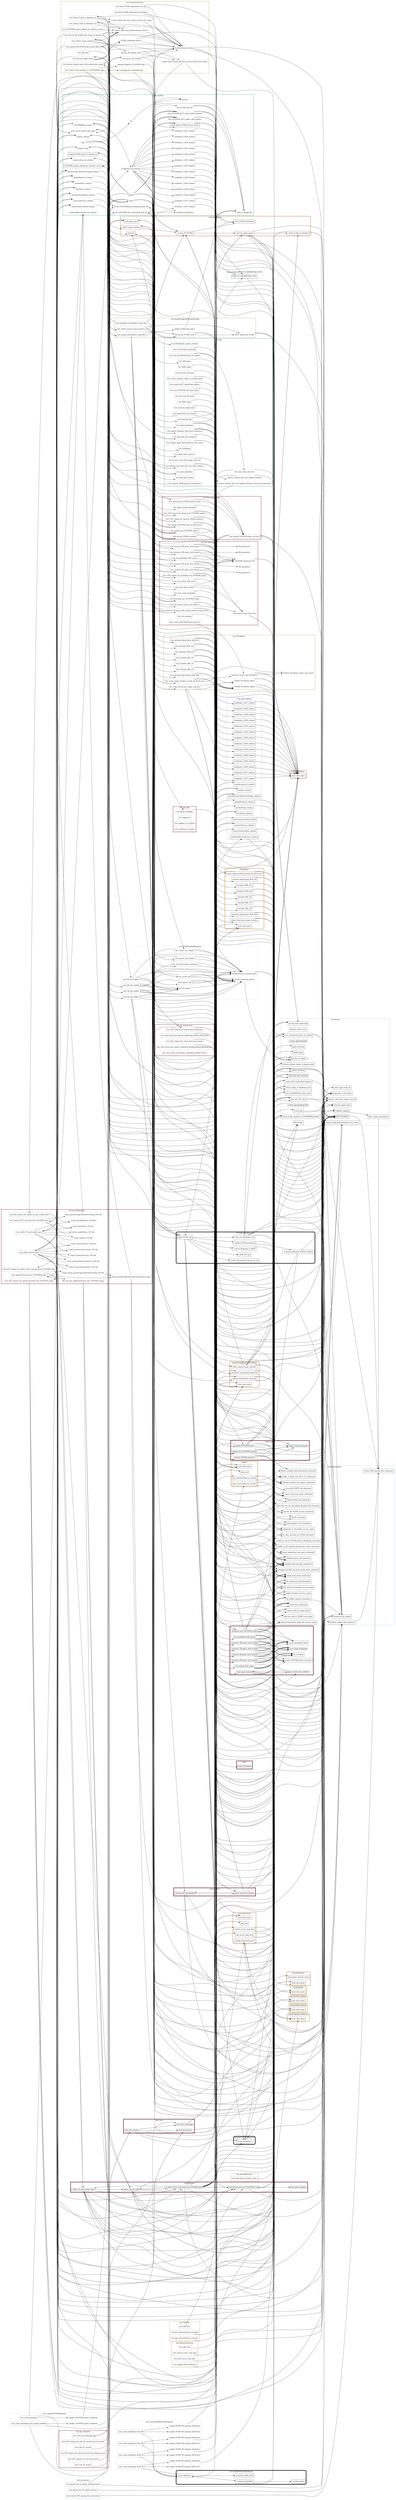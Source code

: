 digraph package_dependencies {
    graph [rankdir="LR"]

    /* Cluster Types
        Rounded = Class
        Dahsed = Test module

        Gold outline = Relation
        Garnet outline = Blueprint
        Blue outline = Module collecting general functions
    */
    /* Node Types
        Box = Function
        Cds = Route function
        Folder = Function connecting to S3
        Cylinder = Function connecting to MySQL/SQLAlchemy
        
        Dashed = Test function
        Dotted = Fixture function
    */


    /* *** All Functions *** */

    subgraph cluster_fiscalYears {
        label="fiscalYears"
        style="rounded"
        color="#ceb888"
        penwidth=5

        state_data_types_in_fiscalYears [
            label="state_data_types"
            shape="box"
        ]
        calculate_depreciated_ACRL_60b [shape="box"]
        calculate_depreciated_ACRL_63 [shape="box"]
        calculate_ACRL_61a [shape="box"]
        calculate_ACRL_61b [shape="box"]
        calculate_ARL_18 [shape="box"]
        calculate_ARL_19 [shape="box"]
        calculate_ARL_20 [shape="box"]
        create_usage_tracking_records_for_fiscal_year [shape="box"]
        collect_fiscal_year_usage_statistics [shape="box"]
    }


    subgraph cluster_annualStatistics {
        label="annualStatistics"
        style="rounded"
        color="#ceb888"
        penwidth=5

        state_data_types_in_annualStatistics [
            label="state_data_types"
            shape="box"
        ]
        add_annual_statistic_value [shape="box"]
    }


    subgraph cluster_vendors {
        label="vendors"
        style="rounded"
        color="#ceb888"
        penwidth=5

        state_data_types_in_vendors [
            label="state_data_types"
            shape="box"
        ]
        get_statisticsSources_records [shape="box"]
        get_resourceSources_records [shape="box"]
        add_note_in_vendors [
            label="add_note"
            shape="box"
        ]
    }


    subgraph cluster_vendorNotes {
        label="vendorNotes"
        style="rounded"
        color="#ceb888"
        penwidth=5

        state_data_types_in_vendorNotes [
            label="state_data_types"
            shape="box"
        ]
    }


    subgraph cluster_statisticsSources {
        label="statisticsSources"
        style="rounded"
        color="#ceb888"
        penwidth=5

        state_data_types_in_statisticsSources [
            label="state_data_types"
            shape="box"
        ]
        fetch_SUSHI_information [shape="box"]
        _harvest_R5_SUSHI [shape="box"]
        _harvest_single_report [shape="box"]
        _check_if_data_in_database [shape="box"]
        collect_usage_statistics [shape="box"]
        add_note_in_statisticsSources [
            label="add_note"
            shape="box"
        ]
    }


    subgraph cluster_statisticsSourceNotes {
        label="statisticsSourceNotes"
        style="rounded"
        color="#ceb888"
        penwidth=5

        state_data_types_in_statisticsSourceNotes [
            label="state_data_types"
            shape="box"
        ]
    }


    subgraph cluster_resourceSources {
        label="resourceSources"
        style="rounded"
        color="#ceb888"
        penwidth=5

        state_data_types_in_resourceSources [
            label="state_data_types"
            shape="box"
        ]
        add_access_stop_date [shape="box"]
        remove_access_stop_date [shape="box"]
        change_StatisticsSource [shape="box"]
        add_note_in_resourceSources [
            label="add_note"
            shape="box"
        ]
    }


    subgraph cluster_resourceSourceNotes {
        label="resourceSourceNotes"
        style="rounded"
        color="#ceb888"
        penwidth=5

        state_data_types_in_resourceSourceNotes [
            label="state_data_types"
            shape="box"
        ]
    }


    subgraph cluster_statisticsResourceSources {
        label="statisticsResourceSources"
        style="rounded"
        color="#ceb888"
        penwidth=5

        state_data_types_in_statisticsResourceSources [
            label="state_data_types"
            shape="box"
        ]
    }


    subgraph cluster_annualUsageCollectionTracking {
        label="annualUsageCollectionTracking"
        style="rounded"
        color="#ceb888"
        penwidth=5

        state_data_types_in_annualUsageCollectionTracking [
            label="state_data_types"
            shape="box"
        ]
        collect_annual_usage_statistics [shape="box"]
        upload_nonstandard_usage_file [shape="box"]
        download_nonstandard_usage_file [shape="folder"]
    }


    subgraph cluster_COUNTERData {
        label="COUNTERData"
        style="rounded"
        color="#ceb888"
        penwidth=5

        state_data_types_in_COUNTERData [
            label="state_data_types"
            shape="box"
        ]
    }


    subgraph cluster_SUSHICallAndResponse {
        label="SUSHICallAndResponse"
        style="rounded"
        penwidth=5

        make_SUSHI_call [shape="box"]
        _make_API_call [shape="box"]
        _convert_Response_to_JSON [shape="box"]
        _save_raw_Response_text [shape="box"]
        _handle_SUSHI_exceptions [shape="box"]
        _evaluate_individual_SUSHI_exception [shape="box"]
        _stdout_API_response_based_on_size [shape="box"]
    }


    subgraph cluster_UploadCOUNTERReports {
        label="UploadCOUNTERReports"
        style="rounded"
        penwidth=5

        create_dataframe_in_UploadCOUNTERReports [
            label="create_dataframe"
            shape="box"
        ]
    }


    subgraph cluster_ConvertJSONDictToDataframe {
        label="ConvertJSONDictToDataframe"
        style="rounded"
        penwidth=5

        create_dataframe_in_ConvertJSONDictToDataframe [
            label="create_dataframe"
            shape="box"
        ]
        _transform_R5_JSON [shape="box"]
        _transform_R5b1_JSON [shape="box"]
        _serialize_dates [shape="box"]
    }


    subgraph cluster_annual_stats {
        label="annual_stats"
        color="#782f40"
        penwidth=5

        annual_stats_homepage [shape="cds"]
        show_fiscal_year_details [shape="cds"]
    }


    subgraph cluster_ingest_usage {
        label="ingest_usage"
        color="#782f40"
        penwidth=5

        ingest_usage_homepage [shape="cds"]
        upload_COUNTER_data [shape="cds"]
        harvest_SUSHI_statistics [shape="cds"]
        upload_non_COUNTER_reports [shape="cds"]
    }


    subgraph cluster_initialization {
        label="initialization"
        color="#782f40"
        penwidth=5

        collect_FY_and_vendor_data [shape="cds"]
        collect_sources_data [shape="cds"]
        collect_AUCT_and_historical_COUNTER_data [shape="cds"]
        upload_historical_non_COUNTER_usage [shape="cds"]
        data_load_complete [shape="cds"]
    }


    subgraph cluster_login {
        label="login"
        color="#782f40"
        penwidth=5

        login_homepage [shape="cds"]
    }


    subgraph cluster_view_lists {
        label="view_lists"
        color="#782f40"
        penwidth=5

        view_lists_homepage [shape="cds"]
        view_list_record [shape="cds"]
        edit_list_record [shape="cds"]
    }


    subgraph cluster_view_usage {
        label="view_usage"
        color="#782f40"
        penwidth=5

        create_COUNTER_fixed_vocab_list [shape="box"]
        set_encoding [shape="box"]
        create_downloads_folder [shape="box"]
        view_usage_homepage [shape="cds"]
        run_custom_SQL_query [shape="cds"]
        use_predefined_SQL_query [shape="cds"]
        start_query_wizard [shape="cds"]
        query_wizard_sort_redirect [shape="cds"]
        construct_PR_query_with_wizard [shape="cds"]
        construct_DR_query_with_wizard [shape="cds"]
        construct_TR_query_with_wizard [shape="cds"]
        construct_IR_query_with_wizard [shape="cds"]
        download_non_COUNTER_usage [shape="cds"]
    }


    subgraph cluster_PATH_TO_CREDENTIALS_FILE {
        label="nolcat.models.PATH_TO_CREDENTIALS_FILE"
        color="#5cb8b2"

        PATH_TO_CREDENTIALS_FILE [shape="box"]
    }
    PATH_TO_CREDENTIALS_FILE -> check_if_file_exists_statement


    subgraph cluster_app {
        label="nolcat.app"
        color="#5cb8b2"

        filter_empty_parentheses [shape="box"]
        configure_logging [shape="box"]
        page_not_found [shape="box"]
        internal_server_error [shape="box"]
        create_app [shape="box"]
        "create_app.create_db" [shape="box"]
        "create_app.homepage" [shape="cds"]
        "create_app.download_file" [shape="cds"]
        first_new_PK_value [shape="box"]
        return_string_of_dataframe_info [shape="box"]
        change_single_field_dataframe_into_series [shape="box"]
        restore_boolean_values_to_boolean_field [shape="box"]
        upload_file_to_S3_bucket [shape="folder"]
        create_AUCT_SelectField_options [shape="box"]
        load_data_into_database [shape="cylinder"]
        query_database [shape="cylinder"]
        check_if_data_already_in_COUNTERData [shape="box"]
        truncate_longer_lines [shape="box"]
        update_database [shape="cylinder"]
        save_unconverted_data_via_upload [shape="box"]
        ISSN_regex [shape="box"]
        ISBN_regex [shape="box"]
        last_day_of_month
        extract_value_from_single_value_df [shape="box"]
        S3_file_name_timestamp [shape="box"]
        non_COUNTER_file_name_regex [shape="box"]
    }


    subgraph cluster_statements {
        label="nolcat.statements"
        color="#5cb8b2"

        file_extensions_and_mimetypes [shape="box"]
        format_list_for_stdout [shape="box"]
        remove_IDE_spacing_from_statement [shape="box"]
        initialize_relation_class_object_statement [shape="box"]
        fixture_variable_value_declaration_statement [shape="box"]
        unable_to_convert_SUSHI_data_to_dataframe_statement [shape="box"]
        unable_to_get_updated_primary_key_values_statement [shape="box"]
        Flask_error_statement [shape="box"]
        file_IO_statement [shape="box"]
        list_folder_contents_statement [shape="box"]
        check_if_file_exists_statement [shape="box"]
        failed_upload_to_S3_statement [shape="box"]
        unable_to_delete_test_file_in_S3_statement [shape="box"]
        upload_file_to_S3_bucket_success_regex [shape="box"]
        upload_nonstandard_usage_file_success_regex [shape="box"]
        return_value_from_query_statement [shape="box"]
        return_dataframe_from_query_statement [shape="box"]
        database_query_fail_statement [shape="box"]
        database_update_fail_statement [shape="box"]
        add_data_success_and_update_database_fail_statement [shape="box"]
        database_function_skip_statements [shape="box"]
        load_data_into_database_success_regex [shape="box"]
        update_database_success_regex [shape="box"]
        successful_SUSHI_call_statement [shape="box"]
        harvest_R5_SUSHI_success_statement [shape="box"]
        failed_SUSHI_call_statement [shape="box"]
        no_data_returned_by_SUSHI_statement [shape="box"]
        attempted_SUSHI_call_with_invalid_dates_statement [shape="box"]
        reports_with_no_usage_regex [shape="box"]
        skip_test_due_to_SUSHI_error_regex [shape="box"]
    }


    subgraph cluster_relations {
        label="tests.data.relations"
        color="#5cb8b2"

        fiscalYears_relation_in_relations [
            label="fiscalYears_relation"
            shape="box"
        ]
        annualStatistics_relation_in_relations [
            label="annualStatistics_relation"
            shape="box"
        ]
        vendors_relation_in_relations [
            label="vendors_relation"
            shape="box"
        ]
        vendorNotes_relation_in_relations [
            label="vendorNotes_relation"
            shape="box"
        ]
        statisticsSources_relation_in_relations [
            label="statisticsSources_relation"
            shape="box"
        ]
        statisticsSourceNotes_relation_in_relations [
            label="statisticsSourceNotes_relation"
            shape="box"
        ]
        resourceSources_relation_in_relations [
            label="resourceSources_relation"
            shape="box"
        ]
        resourceSourceNotes_relation_in_relations [
            label="resourceSourceNotes_relation"
            shape="box"
        ]
        statisticsResourceSources_relation_in_relations [
            label="statisticsResourceSources_relation"
            shape="box"
        ]
        annualUsageCollectionTracking_relation_in_relations [
            label="annualUsageCollectionTracking_relation"
            shape="box"
        ]
        workbook_0_2017_relation_in_relations [
            label="workbook_0_2017_relation"
            shape="box"
        ]
        workbook_1_2017_relation_in_relations [
            label="workbook_1_2017_relation"
            shape="box"
        ]
        workbook_2_2017_relation_in_relations [
            label="workbook_2_2017_relation"
            shape="box"
        ]
        workbook_0_2018_relation_in_relations [
            label="workbook_0_2018_relation"
            shape="box"
        ]
        workbook_1_2018_relation_in_relations [
            label="workbook_1_2018_relation"
            shape="box"
        ]
        workbook_2_2018_relation_in_relations [
            label="workbook_2_2018_relation"
            shape="box"
        ]
        workbook_0_2019_relation_in_relations [
            label="workbook_0_2019_relation"
            shape="box"
        ]
        workbook_1_2019_relation_in_relations [
            label="workbook_1_2019_relation"
            shape="box"
        ]
        workbook_2_2019_relation_in_relations [
            label="workbook_2_2019_relation"
            shape="box"
        ]
        workbook_3_2019_relation_in_relations [
            label="workbook_3_2019_relation"
            shape="box"
        ]
        workbook_0_2020_relation_in_relations [
            label="workbook_0_2020_relation"
            shape="box"
        ]
        workbook_1_2020_relation_in_relations [
            label="workbook_1_2020_relation"
            shape="box"
        ]
        workbook_2_2020_relation_in_relations [
            label="workbook_2_2020_relation"
            shape="box"
        ]
        workbook_3_2020_relation_in_relations [
            label="workbook_3_2020_relation"
            shape="box"
        ]
    }


    subgraph cluster_conftest {
        label="tests.conftest"
        style="dashed"
        color="#5cb8b2"
        penwidth=5

        engine [
            shape="cylinder"
            style="dotted"
        ]
        app [
            shape="box"
            style="dotted"
        ]
        client [
            shape="box"
            style="dotted"
        ]
        db [
            shape="box"
            style="dotted"
        ]
        session [
            shape="box"
            style="dotted"
        ]
        fiscalYears_relation_in_conftest [
            label="fiscalYears_relation"
            shape="box"
            style="dotted"
        ]
        annualStatistics_relation_in_conftest [
            label="annualStatistics_relation"
            shape="box"
            style="dotted"
        ]
        vendors_relation_in_conftest [
            label="vendors_relation"
            shape="box"
            style="dotted"
        ]
        vendorNotes_relation_in_conftest [
            label="vendorNotes_relation"
            shape="box"
            style="dotted"
        ]
        statisticsSources_relation_in_conftest [
            label="statisticsSources_relation"
           shape="box"
            style="dotted"
        ]
        statisticsSourceNotes_relation_in_conftest [
            label="statisticsSourceNotes_relation"
            shape="box"
            style="dotted"
        ]
        resourceSources_relation_in_conftest [
            label="resourceSources_relation"
            shape="box"
            style="dotted"
        ]
        resourceSourceNotes_relation_in_conftest [
            label="resourceSourceNotes_relation"
            shape="box"
            style="dotted"
        ]
        statisticsResourceSources_relation_in_conftest [
            label="statisticsResourceSources_relation"
            shape="box"
            style="dotted"
        ]
        annualUsageCollectionTracking_relation_in_conftest [
            label="annualUsageCollectionTracking_relation"
            shape="box"
            style="dotted"
        ]
        workbook_0_2017_relation_in_conftest [
            label="workbook_0_2017_relation"
            shape="box"
            style="dotted"
        ]
        workbook_1_2017_relation_in_conftest [
            label="workbook_1_2017_relation"
            shape="box"
            style="dotted"
        ]
        workbook_2_2017_relation_in_conftest [
            label="workbook_2_2017_relation"
            shape="box"
            style="dotted"
        ]
        workbook_0_2018_relation_in_conftest [
            label="workbook_0_2018_relation"
            shape="box"
            style="dotted"
        ]
        workbook_1_2018_relation_in_conftest [
            label="workbook_1_2018_relation"
            shape="box"
            style="dotted"
        ]
        workbook_2_2018_relation_in_conftest [
            label="workbook_2_2018_relation"
            shape="box"
            style="dotted"
        ]
        workbook_0_2019_relation_in_conftest [
            label="workbook_0_2019_relation"
            shape="box"
            style="dotted"
        ]
        workbook_1_2019_relation_in_conftest [
            label="workbook_1_2019_relation"
            shape="box"
            style="dotted"
        ]
        workbook_2_2019_relation_in_conftest [
            label="workbook_2_2019_relation"
            shape="box"
            style="dotted"
        ]
        workbook_3_2019_relation_in_conftest [
            label="workbook_3_2019_relation"
            shape="box"
            style="dotted"
        ]
        workbook_0_2020_relation_in_conftest [
            label="workbook_0_2020_relation"
            shape="box"
            style="dotted"
        ]
        workbook_1_2020_relation_in_conftest [
            label="workbook_1_2020_relation"
            shape="box"
            style="dotted"
        ]
        workbook_2_2020_relation_in_conftest [
            label="workbook_2_2020_relation"
            shape="box"
            style="dotted"
        ]
        workbook_3_2020_relation_in_conftest [
            label="workbook_3_2020_relation"
            shape="box"
            style="dotted"
        ]
        workbooks_and_relations [
            shape="box"
            style="dotted"
        ]
        create_COUNTERData_workbook_iterdir_list [
            shape="box"
            style="dotted"
        ]
        COUNTERData_relation [
            shape="box"
            style="dotted"
        ]
        download_destination [
            shape="box"
            style="dotted"
        ]
        path_to_sample_file [
            shape="box"
            style="dotted"
        ]
        remove_file_from_S3 [
            shape="folder"
            style="dotted"
        ]
        non_COUNTER_AUCT_object_before_upload [
            shape="folder"
            style="dotted"
        ]
        non_COUNTER_AUCT_object_after_upload [
            shape="box"
            style="dotted"
        ]
        non_COUNTER_file_to_download_from_S3 [
            shape="folder"
            style="dotted"
        ]
        header_value [
            shape="box"
            style="dotted"
        ]
        most_recent_month_with_usage [
            shape="box"
            style="dotted"
        ]
        match_direct_SUSHI_harvest_result [shape="box"]
        COUNTER_reports_offered_by_statistics_source [shape="box"]
        prepare_HTML_page_for_comparison [shape="box"]
    }


    subgraph cluster_test_AnnualStatistics {
        label="test_AnnualStatistics"
        style="dashed"
        color="#ceb888"
        penwidth=5

        test_add_annual_statistic_value [
            shape="box"
            style="dashed"
        ]
    }


    subgraph cluster_test_AnnualUsageCollectionTracking {
        label="test_AnnualUsageCollectionTracking"
        style="dashed"
        color="#ceb888"
        penwidth=5

        AUCT_fixture_for_SUSHI [
            shape="box"
            style="dotted"
        ]
        harvest_R5_SUSHI_result_in_test_AnnualUsageCollectionTracking [
            label="harvest_R5_SUSHI_result"
            shape="folder"
            style="dashed"
        ]
        test_collect_annual_usage_statistics [
            shape="box"
            style="dashed"
        ]
        sample_FileStorage_object [
            shape="box"
            style="dotted"
        ]
        test_upload_nonstandard_usage_file [
            shape="folder"
            style="dashed"
        ]
        test_download_nonstandard_usage_file [
            shape="box"
            style="dashed"
        ]
    }


    subgraph cluster_test_app {
        label="test_app"
        style="dashed"
        color="#5cb8b2"
        penwidth=5

        test_flask_app_creation [
            shape="box"
            style="dashed"
        ]
        test_flask_client_creation [
            shape="box"
            style="dashed"
        ]
        test_SQLAlchemy_engine_creation [
            shape="box"
            style="dashed"
        ]
        test_homepage [
            shape="box"
            style="dashed"
        ]
        test_404_page [
            shape="box"
            style="dashed"
        ]
        test_load_data_into_database [
            shape="box"
            style="dashed"
        ]
        test_query_database [
            shape="box"
            style="dashed"
        ]
        test_loading_connected_data_into_other_relation [
            shape="box"
            style="dashed"
        ]
        test_download_file [
            shape="box"
            style="dashed"
        ]
        test_first_new_PK_value [
            shape="box"
            style="dashed"
        ]
        test_change_single_field_dataframe_into_series [
            shape="box"
            style="dashed"
        ]
        test_restore_boolean_values_to_boolean_field [
            shape="box"
            style="dashed"
        ]
        test_upload_file_to_S3_bucket [
            shape="folder"
            style="dashed"
        ]
        test_create_AUCT_SelectField_options [
            shape="box"
            style="dashed"
        ]
        test_truncate_longer_lines [
            shape="box"
            style="dashed"
        ]
        vendors_relation_after_test_update_database [
            shape="box"
            style="dotted"
        ]
        test_update_database [
            shape="box"
            style="dashed"
        ]
        vendors_relation_after_test_update_database_with_insert_statement [
            shape="box"
            style="dotted"
        ]
        test_update_database_with_insert_statement [
            shape="box"
            style="dashed"
        ]
        test_prepare_HTML_page_for_comparison [
            shape="box"
            style="dashed"
        ]
        file_name_stem_and_data [
            shape="folder"
            style="dotted"
        ]
        test_save_unconverted_data_via_upload [
            shape="folder"
            style="dashed"
        ]
        test_ISSN_regex [
            shape="box"
            style="dashed"
        ]
        test_ISBN_regex [
            shape="box"
            style="dashed"
        ]
        test_last_day_of_month [
            shape="box"
            style="dashed"
        ]
        test_extract_value_from_single_value_df [
            shape="box"
            style="dashed"
        ]
        test_S3_file_name_timestamp [
            shape="box"
            style="dashed"
        ]
        test_non_COUNTER_file_name_regex [
            shape="box"
            style="dashed"
        ]
    }


    subgraph cluster_test_bp_annual_stats {
        label="test_bp_annual_stats"
        style="dashed"
        color="#782f40"
        penwidth=5

        test_GET_request_for_annual_stats_homepage [
            shape="box"
            style="dashed"
        ]
        test_GET_request_for_show_fiscal_year_details [
            shape="box"
            style="dashed"
        ]
        test_show_fiscal_year_details_submitting_RunAnnualStatsMethodsForm [
            shape="box"
            style="dashed"
        ]
        test_show_fiscal_year_details_submitting_EditFiscalYearForm [
            shape="box"
            style="dashed"
        ]
        test_show_fiscal_year_details_submitting_EditAUCTForm [
            shape="box"
            style="dashed"
        ]
    }


    subgraph cluster_test_bp_ingest_usage {
        label="test_bp_ingest_usage"
        style="dashed"
        color="#782f40"
        penwidth=5

        test_ingest_usage_homepage [
            shape="box"
            style="dashed"
        ]
        test_upload_COUNTER_data_via_Excel [
            shape="box"
            style="dashed"
        ]
        test_upload_COUNTER_data_via_SQL_insert [
            shape="box"
            style="dashed"
        ]
        test_match_direct_SUSHI_harvest_result [
            shape="box"
            style="dashed"
        ]
        test_GET_request_for_harvest_SUSHI_statistics [
            shape="box"
            style="dashed"
        ]
        test_harvest_SUSHI_statistics [
            shape="box"
            style="dashed"
        ]
        test_GET_request_for_upload_non_COUNTER_reports [
            shape="box"
            style="dashed"
        ]
        test_upload_non_COUNTER_reports [
            shape="folder"
            style="dashed"
        ]
    }


    subgraph cluster_test_bp_initialization {
        label="test_bp_initialization"
        style="dashed"
        color="#782f40"
        penwidth=5

        blank_annualUsageCollectionTracking_data_types [
            shape="box"
            style="dotted"
        ]
        create_fiscalYears_CSV_file [
            shape="box"
            style="dotted"
        ]
        create_annualStatistics_CSV_file [
            shape="box"
            style="dotted"
        ]
        create_vendors_CSV_file [
            shape="box"
            style="dotted"
        ]
        create_vendorNotes_CSV_file [
            shape="box"
            style="dotted"
        ]
        create_statisticsSources_CSV_file [
            shape="box"
            style="dotted"
        ]
        create_statisticsSourceNotes_CSV_file [
            shape="box"
            style="dotted"
        ]
        create_resourceSources_CSV_file [
            shape="box"
            style="dotted"
        ]
        create_resourceSourceNotes_CSV_file [
            shape="box"
            style="dotted"
        ]
        create_statisticsResourceSources_CSV_file [
            shape="box"
            style="dotted"
        ]
        create_blank_annualUsageCollectionTracking_CSV_file [
            shape="box"
            style="dotted"
        ]
        create_annualUsageCollectionTracking_CSV_file [
            shape="box"
            style="dotted"
        ]
        test_GET_request_for_collect_FY_and_vendor_data [
            shape="box"
            style="dashed"
        ]
        test_collect_FY_and_vendor_data [
            shape="box"
            style="dashed"
        ]
        test_collect_sources_data [
            shape="box"
            style="dashed"
        ]
        test_GET_request_for_collect_AUCT_and_historical_COUNTER_data [
            shape="box"
            style="dashed"
        ]
        test_collect_AUCT_and_historical_COUNTER_data [
            shape="box"
            style="dashed"
        ]
        test_GET_request_for_upload_historical_non_COUNTER_usage [
            shape="box"
            style="dashed"
        ]
        files_for_test_upload_historical_non_COUNTER_usage [
            shape="folder"
            style="dotted"
        ]
        test_upload_historical_non_COUNTER_usage [
            shape="folder"
            style="dashed"
        ]
    }


    subgraph cluster_test_bp_login {
        label="test_bp_login"
        style="dashed"
        color="#782f40"
        penwidth=5

        test_login_homepage [
            shape="box"
            style="dashed"
        ]
        test_logging_in [
            shape="box"
            style="dashed"
        ]
        test_logging_in_as_admin [
            shape="box"
            style="dashed"
        ]
        test_creating_an_account [
            shape="box"
            style="dashed"
        ]
    }


    subgraph cluster_test_bp_view_lists {
        label="test_bp_view_lists"
        style="dashed"
        color="#782f40"
        penwidth=5

        test_view_lists_homepage [
            shape="box"
            style="dashed"
        ]
        test_GET_request_for_view_list_record [
            shape="box"
            style="dashed"
        ]
        test_view_list_record [
            shape="box"
            style="dashed"
        ]
        test_GET_request_for_edit_list_record_for_existing_record [
            shape="box"
            style="dashed"
        ]
        test_GET_request_for_edit_list_record_for_new_record [
            shape="box"
            style="dashed"
        ]
        test_edit_list_record [
            shape="box"
            style="dashed"
        ]
    }


    subgraph cluster_test_bp_view_usage {
        label="test_bp_view_usage"
        style="dashed"
        color="#782f40"
        penwidth=5

        COUNTER_download_CSV [
            shape="box"
            style="dotted"
        ]
        test_create_COUNTER_fixed_vocab_list [
            shape="box"
            style="dashed"
        ]
        test_set_encoding [
            shape="box"
            style="dashed"
        ]
        test_view_usage_homepage [
            shape="box"
            style="dashed"
        ]
        test_run_custom_SQL_query [
            shape="box"
            style="dashed"
        ]
        test_use_predefined_SQL_query [
            shape="box"
            style="dashed"
        ]
        start_query_wizard_form_data [
            shape="box"
            style="dotted"
        ]
        test_start_query_wizard [
            shape="box"
            style="dashed"
        ]
        test_GET_query_wizard_sort_redirect [
            shape="box"
            style="dashed"
        ]
        PR_parameters [
            shape="box"
            style="dotted"
        ]
        test_construct_PR_query_with_wizard [
            shape="box"
            style="dashed"
        ]
        DR_parameters [
            shape="box"
            style="dotted"
        ]
        test_construct_DR_query_with_wizard [
            shape="box"
            style="dashed"
        ]
        TR_parameters [
            shape="box"
            style="dotted"
        ]
        test_construct_TR_query_with_wizard [
            shape="box"
            style="dashed"
        ]
        IR_parameters [
            shape="box"
            style="dotted"
        ]
        test_construct_IR_query_with_wizard [
            shape="box"
            style="dashed"
        ]
        test_construct_PR_query_with_wizard_without_string_match [
            shape="box"
            style="dashed"
        ]
        test_GET_request_for_download_non_COUNTER_usage [
            shape="box"
            style="dashed"
        ]
        test_download_non_COUNTER_usage [
            shape="box"
            style="dashed"
        ]
    }


    subgraph cluster_test_ConvertJSONDictToDataframe {
        label="test_ConvertJSONDictToDataframe"
        style="dashed"
        color="#5cb8b2"

        sample_SUSHI_PR_response_JSON_dict [
            shape="box"
            style="dotted"
        ]
        sample_SUSHI_DR_response_JSON_dict [
            shape="box"
            style="dotted"
        ]
        sample_SUSHI_TR_response_JSON_dict [
            shape="box"
            style="dotted"
        ]
        sample_SUSHI_IR_response_JSON_dict [
            shape="box"
            style="dotted"
        ]
        sample_SUSHI_PR_response_dataframe [
            shape="box"
            style="dotted"
        ]
        sample_SUSHI_DR_response_dataframe [
            shape="box"
            style="dotted"
        ]
        sample_SUSHI_TR_response_dataframe [
            shape="box"
            style="dotted"
        ]
        sample_SUSHI_IR_response_dataframe [
            shape="box"
            style="dotted"
        ]
        test_create_dataframe_from_PR [
            shape="box"
            style="dashed"
        ]
        test_create_dataframe_from_DR [
            shape="box"
            style="dashed"
        ]
        test_create_dataframe_from_TR [
            shape="box"
            style="dashed"
        ]
        test_create_dataframe_from_IR [
            shape="box"
            style="dashed"
        ]
    }


    subgraph cluster_test_FiscalYears {
        label="test_FiscalYears"
        style="dashed"
        color="#ceb888"
        penwidth=5

        FY2020_FiscalYears_object [
            shape="box"
            style="dotted"
        ]
        test_calculate_depreciated_ACRL_60b [
            shape="box"
            style="dashed"
        ]
        test_calculate_depreciated_ACRL_63 [
            shape="box"
            style="dashed"
        ]
        test_calculate_ACRL_61a [
            shape="box"
            style="dashed"
        ]
        test_calculate_ACRL_61b [
            shape="box"
            style="dashed"
        ]
        test_calculate_ARL_18 [
            shape="box"
            style="dashed"
        ]
        test_calculate_ARL_19 [
            shape="box"
            style="dashed"
        ]
        test_calculate_ARL_20 [
            shape="box"
            style="dashed"
        ]
        FY2023_FiscalYears_object_and_record [
            shape="box"
            style="dotted"
        ]
        load_new_record_into_fiscalYears [
            shape="box"
            style="dotted"
        ]
        test_create_usage_tracking_records_for_fiscal_year [
            shape="box"
            style="dashed"
        ]
        FY2022_FiscalYears_object [
            shape="box"
            style="dotted"
        ]
        test_collect_fiscal_year_usage_statistics [
            shape="box"
            style="dashed"
        ]
    }


    subgraph cluster_test_ResourceSources {
        label="test_ResourceSources"
        style="dashed"
        color="#ceb888"
        penwidth=5

        test_add_access_stop_date [
            shape="box"
            style="dashed"
        ]
        test_remove_access_stop_date [
            shape="box"
            style="dashed"
        ]
        test_change_StatisticsSource [
            shape="box"
            style="dashed"
        ]
        test_add_note_in_test_ResourceSources [
            label="test_add_note"
            shape="box"
            style="dashed"
        ]
    }


    subgraph cluster_test_statements {
        label="test_statements"
        style="dashed"
        color="#5cb8b2"

        test_format_list_for_stdout_with_list [
            shape="box"
            style="dashed"
        ]
        test_format_list_for_stdout_with_generator [
            shape="box"
            style="dashed"
        ]
        test_remove_IDE_spacing_from_statement [
            shape="box"
            style="dashed"
        ]
    }


    subgraph cluster_test_StatisticsSources {
        label="test_StatisticsSources"
        style="dashed"
        color="#ceb888"
        penwidth=5

        current_month_like_most_recent_month_with_usage [
            shape="box"
            style="dotted"
        ]
        StatisticsSources_fixture [
            shape="box"
            style="dotted"
        ]
        test_fetch_SUSHI_information_for_API [
            shape="box"
            style="dashed"
        ]
        test_fetch_SUSHI_information_for_display [
            shape="box"
            style="dashed"
        ]
        SUSHI_credentials_fixture_in_test_StatisticsSources [
            label="SUSHI_credentials_fixture"
            shape="box"
            style="dotted"
        ]
        reports_offered_by_StatisticsSource_fixture [
            shape="box"
            style="dotted"
        ]
        test_COUNTER_reports_offered_by_statistics_source [
            shape="box"
            style="dashed"
        ]
        test_check_if_data_in_database_no [
            shape="box"
            style="dashed"
        ]
        test_check_if_data_in_database_yes [
            shape="box"
            style="dashed"
        ]
        test_harvest_single_report [
            shape="box"
            style="dashed"
        ]
        test_harvest_single_report_with_partial_date_range [
            shape="box"
            style="dashed"
        ]
        test_harvest_R5_SUSHI [
            shape="box"
            style="dashed"
        ]
        test_harvest_R5_SUSHI_with_report_to_harvest [
            shape="box"
            style="dashed"
        ]
        test_harvest_R5_SUSHI_with_invalid_dates [
            shape="box"
            style="dashed"
        ]
        month_before_month_like_most_recent_month_with_usage [
            shape="box"
            style="dotted"
        ]
        harvest_R5_SUSHI_result_in_test_StatisticsSources [
            label="harvest_R5_SUSHI_result"
            shape="box"
            style="dotted"
        ]
        test_collect_usage_statistics [
            shape="box"
            style="dashed"
        ]
        test_add_note_in_test_StatisticsSources [
            label="test_add_note"
            shape="box"
            style="dashed"
        ]
        partially_duplicate_COUNTER_data [
            shape="box"
            style="dotted"
        ]
        non_duplicate_COUNTER_data [
            shape="box"
            style="dotted"
        ]
        test_check_if_data_already_in_COUNTERData [
            shape="box"
            style="dashed"
        ]
    }


    subgraph cluster_test_SUSHICallAndResponse {
        label="test_SUSHICallAndResponse"
        style="dashed"
        color="#5cb8b2"

        SUSHI_credentials_fixture_in_test_SUSHICallAndResponse [
            label="SUSHI_credentials_fixture"
            shape="box"
            style="dotted"
        ]
        StatisticsSource_instance_name [
            shape="box"
            style="dotted"
        ]
        test_status_call [
            shape="box"
            style="dashed"
        ]
        test_status_call_validity [
            shape="box"
            style="dashed"
        ]
        test_reports_call [
            shape="box"
            style="dashed"
        ]
        test_reports_call_validity [
            shape="box"
            style="dashed"
        ]
        list_of_reports [
            shape="box"
            style="dotted"
        ]
        test_PR_call_validity [
            shape="box"
            style="dashed"
        ]
        test_DR_call_validity [
            shape="box"
            style="dashed"
        ]
        test_TR_call_validity [
            shape="box"
            style="dashed"
        ]
        test_IR_call_validity [
            shape="box"
            style="dashed"
        ]
        test_call_with_invalid_credentials [
            shape="box"
            style="dashed"
        ]
    }


    subgraph cluster_test_UploadCOUNTERReports {
        label="test_UploadCOUNTERReports"
        style="dashed"
        color="#5cb8b2"

        sample_COUNTER_report_workbook [
            shape="box"
            style="dotted"
        ]
        test_create_dataframe_from_single_workbook [
            shape="box"
            style="dashed"
        ]
        sample_COUNTER_report_workbooks [
            shape="box"
            style="dotted"
        ]
        test_create_dataframe [
            shape="box"
            style="dashed"
        ]
    }


    subgraph cluster_test_Vendors {
        label="test_Vendors"
        style="dashed"
        color="#ceb888"
        penwidth=5

        test_get_statisticsSources_records [
            shape="box"
            style="dashed"
        ]
        test_get_resourceSources_records [
            shape="box"
            style="dashed"
        ]
        test_add_note_in_test_Vendors [
            label="test_add_note"
            shape="box"
            style="dashed"
        ]
    }

    
    /* *** Calls Between Functions *** */
    /*
        Edges are organized by calling function
        Flask redirects to a route function's URL via `url_for()` count as a function call
        Accessing a route via the Flask test client counts as a function call
    */
    // nolcat.annual_stats.views
    show_fiscal_year_details -> annual_stats_homepage
    annual_stats_homepage -> show_fiscal_year_details
    show_fiscal_year_details -> state_data_types_in_fiscalYears
    show_fiscal_year_details -> state_data_types_in_annualUsageCollectionTracking
    annual_stats_homepage -> Flask_error_statement
    show_fiscal_year_details -> Flask_error_statement
    annual_stats_homepage -> database_query_fail_statement
    show_fiscal_year_details -> database_query_fail_statement
    annual_stats_homepage -> query_database
    show_fiscal_year_details -> query_database

    // nolcat.ingest_usage.views
    upload_COUNTER_data -> ingest_usage_homepage
    harvest_SUSHI_statistics -> ingest_usage_homepage
    upload_non_COUNTER_reports -> ingest_usage_homepage
    upload_COUNTER_data -> create_dataframe_in_UploadCOUNTERReports
    harvest_SUSHI_statistics -> collect_usage_statistics
    upload_non_COUNTER_reports -> upload_nonstandard_usage_file
    upload_COUNTER_data -> format_list_for_stdout
    harvest_SUSHI_statistics -> initialize_relation_class_object_statement
    upload_COUNTER_data -> unable_to_convert_SUSHI_data_to_dataframe_statement
    collect_AUCT_and_historical_COUNTER_data -> unable_to_convert_SUSHI_data_to_dataframe_statement
    upload_COUNTER_data -> unable_to_get_updated_primary_key_values_statement
    upload_COUNTER_data -> Flask_error_statement
    harvest_SUSHI_statistics -> Flask_error_statement
    upload_non_COUNTER_reports -> Flask_error_statement
    upload_non_COUNTER_reports -> upload_nonstandard_usage_file_success_regex
    harvest_SUSHI_statistics -> database_query_fail_statement
    upload_non_COUNTER_reports -> database_query_fail_statement
    upload_COUNTER_data -> database_update_fail_statement
    upload_COUNTER_data -> update_database_success_regex
    harvest_SUSHI_statistics -> query_database
    upload_non_COUNTER_reports -> query_database
    upload_COUNTER_data -> load_data_into_database
    upload_COUNTER_data -> update_database
    upload_COUNTER_data -> first_new_PK_value
    upload_non_COUNTER_reports -> create_AUCT_SelectField_options
    upload_COUNTER_data -> check_if_data_already_in_COUNTERData
    upload_COUNTER_data -> truncate_longer_lines

    // nolcat.initialization.views
    collect_AUCT_and_historical_COUNTER_data -> collect_FY_and_vendor_data
    collect_FY_and_vendor_data -> collect_sources_data
    collect_AUCT_and_historical_COUNTER_data -> collect_sources_data
    collect_sources_data -> collect_AUCT_and_historical_COUNTER_data
    collect_AUCT_and_historical_COUNTER_data -> upload_historical_non_COUNTER_usage
    upload_historical_non_COUNTER_usage -> data_load_complete
    collect_FY_and_vendor_data -> state_data_types_in_fiscalYears
    collect_FY_and_vendor_data -> state_data_types_in_annualStatistics
    collect_FY_and_vendor_data -> state_data_types_in_vendors
    collect_FY_and_vendor_data -> state_data_types_in_vendorNotes
    collect_sources_data -> state_data_types_in_statisticsSources
    collect_sources_data -> state_data_types_in_statisticsSourceNotes
    collect_sources_data -> state_data_types_in_resourceSources
    collect_sources_data -> state_data_types_in_resourceSourceNotes
    collect_AUCT_and_historical_COUNTER_data -> state_data_types_in_annualUsageCollectionTracking
    collect_AUCT_and_historical_COUNTER_data -> create_dataframe_in_UploadCOUNTERReports
    upload_historical_non_COUNTER_usage -> upload_nonstandard_usage_file
    collect_AUCT_and_historical_COUNTER_data -> format_list_for_stdout
    upload_historical_non_COUNTER_usage -> initialize_relation_class_object_statement
    collect_AUCT_and_historical_COUNTER_data -> unable_to_get_updated_primary_key_values_statement
    collect_FY_and_vendor_data -> Flask_error_statement
    collect_sources_data -> Flask_error_statement
    collect_AUCT_and_historical_COUNTER_data -> Flask_error_statement
    upload_historical_non_COUNTER_usage -> Flask_error_statement
    upload_historical_non_COUNTER_usage -> upload_nonstandard_usage_file_success_regex
    collect_AUCT_and_historical_COUNTER_data -> return_dataframe_from_query_statement
    collect_AUCT_and_historical_COUNTER_data -> database_query_fail_statement
    upload_historical_non_COUNTER_usage -> database_query_fail_statement
    collect_FY_and_vendor_data -> load_data_into_database_success_regex
    collect_sources_data -> load_data_into_database_success_regex
    collect_AUCT_and_historical_COUNTER_data -> load_data_into_database_success_regex
    collect_AUCT_and_historical_COUNTER_data -> update_database_success_regex
    collect_AUCT_and_historical_COUNTER_data -> query_database
    upload_historical_non_COUNTER_usage -> query_database
    collect_FY_and_vendor_data -> load_data_into_database
    collect_sources_data -> load_data_into_database
    collect_AUCT_and_historical_COUNTER_data -> load_data_into_database
    collect_AUCT_and_historical_COUNTER_data -> update_database
    collect_FY_and_vendor_data -> first_new_PK_value
    collect_sources_data -> first_new_PK_value
    collect_AUCT_and_historical_COUNTER_data -> first_new_PK_value
    upload_historical_non_COUNTER_usage -> create_AUCT_SelectField_options
    collect_AUCT_and_historical_COUNTER_data -> check_if_data_already_in_COUNTERData
    upload_historical_non_COUNTER_usage -> non_COUNTER_file_name_regex

    // nolcat.login.views

    // nolcat.view_lists.views
    edit_list_record -> view_lists_homepage
    edit_list_record -> view_list_record
    view_list_record -> add_note_in_resourceSources
    view_list_record -> add_note_in_statisticsSources
    view_list_record -> add_note_in_vendors
    view_lists_homepage -> Flask_error_statement
    view_list_record -> Flask_error_statement
    edit_list_record -> Flask_error_statement
    view_lists_homepage -> database_query_fail_statement
    edit_list_record -> database_query_fail_statement
    view_lists_homepage -> query_database
    view_list_record -> query_database
    edit_list_record -> query_database

    // nolcat.view_usage.views
    construct_PR_query_with_wizard -> create_COUNTER_fixed_vocab_list
    construct_DR_query_with_wizard -> create_COUNTER_fixed_vocab_list
    construct_TR_query_with_wizard -> create_COUNTER_fixed_vocab_list
    construct_IR_query_with_wizard -> create_COUNTER_fixed_vocab_list
    run_custom_SQL_query -> set_encoding
    use_predefined_SQL_query -> set_encoding
    construct_PR_query_with_wizard -> set_encoding
    construct_DR_query_with_wizard -> set_encoding
    construct_TR_query_with_wizard -> set_encoding
    construct_IR_query_with_wizard -> set_encoding
    run_custom_SQL_query -> create_downloads_folder
    use_predefined_SQL_query -> create_downloads_folder
    construct_PR_query_with_wizard -> create_downloads_folder
    construct_DR_query_with_wizard -> create_downloads_folder
    construct_TR_query_with_wizard -> create_downloads_folder
    construct_IR_query_with_wizard -> create_downloads_folder
    download_non_COUNTER_usage -> create_downloads_folder
    run_custom_SQL_query -> view_usage_homepage
    use_predefined_SQL_query -> view_usage_homepage
    start_query_wizard -> view_usage_homepage
    construct_PR_query_with_wizard -> view_usage_homepage
    construct_DR_query_with_wizard -> view_usage_homepage
    construct_TR_query_with_wizard -> view_usage_homepage
    construct_IR_query_with_wizard -> view_usage_homepage
    download_non_COUNTER_usage -> view_usage_homepage
    query_wizard_sort_redirect -> start_query_wizard
    start_query_wizard -> query_wizard_sort_redirect
    download_non_COUNTER_usage -> state_data_types_in_annualUsageCollectionTracking
    download_non_COUNTER_usage -> download_nonstandard_usage_file
    run_custom_SQL_query -> file_extensions_and_mimetypes
    use_predefined_SQL_query -> file_extensions_and_mimetypes
    construct_PR_query_with_wizard -> file_extensions_and_mimetypes
    construct_DR_query_with_wizard -> file_extensions_and_mimetypes
    construct_TR_query_with_wizard -> file_extensions_and_mimetypes
    construct_IR_query_with_wizard -> file_extensions_and_mimetypes
    download_non_COUNTER_usage -> file_extensions_and_mimetypes
    run_custom_SQL_query -> Flask_error_statement
    use_predefined_SQL_query -> Flask_error_statement
    start_query_wizard -> Flask_error_statement
    query_wizard_sort_redirect -> Flask_error_statement
    construct_PR_query_with_wizard -> Flask_error_statement
    construct_DR_query_with_wizard -> Flask_error_statement
    construct_TR_query_with_wizard -> Flask_error_statement
    construct_IR_query_with_wizard -> Flask_error_statement
    download_non_COUNTER_usage -> Flask_error_statement
    run_custom_SQL_query -> list_folder_contents_statement
    use_predefined_SQL_query -> list_folder_contents_statement
    construct_PR_query_with_wizard -> list_folder_contents_statement
    construct_DR_query_with_wizard -> list_folder_contents_statement
    construct_TR_query_with_wizard -> list_folder_contents_statement
    construct_IR_query_with_wizard -> list_folder_contents_statement
    download_non_COUNTER_usage -> list_folder_contents_statement
    run_custom_SQL_query -> check_if_file_exists_statement
    use_predefined_SQL_query -> check_if_file_exists_statement
    construct_PR_query_with_wizard -> check_if_file_exists_statement
    construct_DR_query_with_wizard -> check_if_file_exists_statement
    construct_TR_query_with_wizard -> check_if_file_exists_statement
    construct_IR_query_with_wizard -> check_if_file_exists_statement
    download_non_COUNTER_usage -> check_if_file_exists_statement
    run_custom_SQL_query -> database_query_fail_statement
    use_predefined_SQL_query -> database_query_fail_statement
    start_query_wizard -> database_query_fail_statement
    construct_PR_query_with_wizard -> database_query_fail_statement
    construct_DR_query_with_wizard -> database_query_fail_statement
    construct_TR_query_with_wizard -> database_query_fail_statement
    construct_IR_query_with_wizard -> database_query_fail_statement
    download_non_COUNTER_usage -> database_query_fail_statement
    use_predefined_SQL_query -> attempted_SUSHI_call_with_invalid_dates_statement
    query_wizard_sort_redirect -> attempted_SUSHI_call_with_invalid_dates_statement
    run_custom_SQL_query -> query_database
    use_predefined_SQL_query -> query_database
    start_query_wizard -> query_database
    construct_PR_query_with_wizard -> query_database
    construct_DR_query_with_wizard -> query_database
    construct_TR_query_with_wizard -> query_database
    construct_IR_query_with_wizard -> query_database
    download_non_COUNTER_usage -> query_database
    construct_PR_query_with_wizard -> return_string_of_dataframe_info
    construct_DR_query_with_wizard -> return_string_of_dataframe_info
    construct_TR_query_with_wizard -> return_string_of_dataframe_info
    construct_IR_query_with_wizard -> return_string_of_dataframe_info
    download_non_COUNTER_usage -> create_AUCT_SelectField_options
    download_non_COUNTER_usage -> restore_boolean_values_to_boolean_field
    download_non_COUNTER_usage -> non_COUNTER_file_name_regex
    use_predefined_SQL_query -> last_day_of_month
    start_query_wizard -> last_day_of_month

    // nolcat.app
    "create_app.download_file" -> file_extensions_and_mimetypes
    check_if_data_already_in_COUNTERData -> format_list_for_stdout
    save_unconverted_data_via_upload -> format_list_for_stdout
    filter_empty_parentheses -> remove_IDE_spacing_from_statement
    query_database -> remove_IDE_spacing_from_statement
    update_database -> remove_IDE_spacing_from_statement
    first_new_PK_value -> return_value_from_query_statement
    check_if_data_already_in_COUNTERData -> return_value_from_query_statement
    first_new_PK_value -> database_query_fail_statement
    check_if_data_already_in_COUNTERData -> database_query_fail_statement
    update_database -> database_query_fail_statement
    create_app -> "create_app.create_db"
    configure_logging -> filter_empty_parentheses
    create_app -> configure_logging
    save_unconverted_data_via_upload -> upload_file_to_S3_bucket
    first_new_PK_value -> query_database
    check_if_data_already_in_COUNTERData -> query_database
    update_database -> query_database
    create_AUCT_SelectField_options -> change_single_field_dataframe_into_series
    update_database -> truncate_longer_lines
    first_new_PK_value -> extract_value_from_single_value_df
    check_if_data_already_in_COUNTERData -> extract_value_from_single_value_df
    update_database -> extract_value_from_single_value_df

    // nolcat.ConvertJSONDictToDataframe
    create_dataframe_in_ConvertJSONDictToDataframe -> _transform_R5_JSON
    create_dataframe_in_ConvertJSONDictToDataframe -> _transform_R5b1_JSON
    _transform_R5_JSON -> _serialize_dates
    _transform_R5_JSON -> return_string_of_dataframe_info
    _transform_R5_JSON -> ISSN_regex

    // nolcat.models.FiscalYears
    create_usage_tracking_records_for_fiscal_year -> state_data_types_in_annualUsageCollectionTracking
    collect_fiscal_year_usage_statistics -> _harvest_R5_SUSHI
    collect_fiscal_year_usage_statistics -> format_list_for_stdout
    collect_fiscal_year_usage_statistics -> unable_to_get_updated_primary_key_values_statement
    calculate_depreciated_ACRL_60b -> return_value_from_query_statement
    calculate_depreciated_ACRL_63 -> return_value_from_query_statement
    calculate_ACRL_61a -> return_value_from_query_statement
    calculate_ACRL_61b -> return_value_from_query_statement
    calculate_ARL_18 -> return_value_from_query_statement
    calculate_ARL_19 -> return_value_from_query_statement
    calculate_ARL_20 -> return_value_from_query_statement
    create_usage_tracking_records_for_fiscal_year -> return_dataframe_from_query_statement
    calculate_depreciated_ACRL_60b -> database_query_fail_statement
    calculate_depreciated_ACRL_63 -> database_query_fail_statement
    calculate_ACRL_61a -> database_query_fail_statement
    calculate_ACRL_61b -> database_query_fail_statement
    calculate_ARL_18 -> database_query_fail_statement
    calculate_ARL_19 -> database_query_fail_statement
    calculate_ARL_20 -> database_query_fail_statement
    create_usage_tracking_records_for_fiscal_year -> database_query_fail_statement
    collect_fiscal_year_usage_statistics -> database_query_fail_statement
    collect_fiscal_year_usage_statistics -> add_data_success_and_update_database_fail_statement
    collect_fiscal_year_usage_statistics -> harvest_R5_SUSHI_success_statement
    collect_fiscal_year_usage_statistics -> load_data_into_database_success_regex
    collect_fiscal_year_usage_statistics -> update_database_success_regex
    calculate_depreciated_ACRL_60b -> query_database
    calculate_depreciated_ACRL_63 -> query_database
    calculate_ACRL_61a
    calculate_ACRL_61b -> query_database
    calculate_ARL_18 -> query_database
    calculate_ARL_19 -> query_database
    calculate_ARL_20 -> query_database
    create_usage_tracking_records_for_fiscal_year -> query_database
    collect_fiscal_year_usage_statistics -> query_database
    create_usage_tracking_records_for_fiscal_year -> load_data_into_database
    collect_fiscal_year_usage_statistics -> load_data_into_database
    collect_fiscal_year_usage_statistics -> update_database
    collect_fiscal_year_usage_statistics -> first_new_PK_value
    create_usage_tracking_records_for_fiscal_year -> return_string_of_dataframe_info
    calculate_depreciated_ACRL_60b -> extract_value_from_single_value_df
    calculate_depreciated_ACRL_63 -> extract_value_from_single_value_df
    calculate_ACRL_61a -> extract_value_from_single_value_df
    calculate_ACRL_61b -> extract_value_from_single_value_df
    calculate_ARL_18 -> extract_value_from_single_value_df
    calculate_ARL_19 -> extract_value_from_single_value_df
    calculate_ARL_20 -> extract_value_from_single_value_df

    // nolcat.models.AnnualStatistics

    // nolcat.models.Vendors
    get_statisticsSources_records -> return_dataframe_from_query_statement
    get_resourceSources_records -> return_dataframe_from_query_statement
    get_statisticsSources_records -> database_query_fail_statement
    get_resourceSources_records -> database_query_fail_statement
    get_statisticsSources_records -> query_database
    get_resourceSources_records -> query_database

    // nolcat.models.VendorNotes

    // nolcat.models.StatisticsSources
    fetch_SUSHI_information -> PATH_TO_CREDENTIALS_FILE
    _harvest_single_report -> state_data_types_in_COUNTERData
    _harvest_R5_SUSHI -> fetch_SUSHI_information
    collect_usage_statistics -> _harvest_R5_SUSHI
    _harvest_R5_SUSHI -> _harvest_single_report
    _harvest_single_report -> _check_if_data_in_database
    _harvest_R5_SUSHI -> make_SUSHI_call
    _harvest_single_report -> make_SUSHI_call
    _harvest_single_report -> unable_to_convert_SUSHI_data_to_dataframe_statement
    collect_usage_statistics -> unable_to_get_updated_primary_key_values_statement
    _harvest_single_report -> failed_upload_to_S3_statement
    _harvest_single_report -> upload_file_to_S3_bucket_success_regex
    _check_if_data_in_database -> return_value_from_query_statement
    _check_if_data_in_database -> database_query_fail_statement
    _harvest_R5_SUSHI -> successful_SUSHI_call_statement
    collect_usage_statistics -> harvest_R5_SUSHI_success_statement
    _harvest_R5_SUSHI -> attempted_SUSHI_call_with_invalid_dates_statement
    _harvest_R5_SUSHI -> failed_SUSHI_call_statement
    _harvest_single_report -> no_data_returned_by_SUSHI_statement
    _harvest_R5_SUSHI -> reports_with_no_usage_regex
    _harvest_single_report -> reports_with_no_usage_regex
    _harvest_single_report -> upload_file_to_S3_bucket
    _check_if_data_in_database -> query_database
    collect_usage_statistics -> load_data_into_database
    collect_usage_statistics -> first_new_PK_value
    _harvest_single_report -> return_string_of_dataframe_info
    _harvest_single_report -> save_unconverted_data_via_upload
    _check_if_data_in_database -> extract_value_from_single_value_df
    _harvest_single_report -> S3_file_name_timestamp
    _harvest_single_report -> last_day_of_month

    // nolcat.models.StatisticsSourceNotes

    // nolcat.models.ResourceSources
    change_StatisticsSource -> state_data_types_in_statisticsResourceSources
    _harvest_single_report -> create_dataframe_in_ConvertJSONDictToDataframe
    change_StatisticsSource -> database_query_fail_statement
    add_access_stop_date -> database_update_fail_statement
    remove_access_stop_date -> database_update_fail_statement
    change_StatisticsSource -> database_update_fail_statement
    add_access_stop_date -> update_database_success_regex
    remove_access_stop_date -> update_database_success_regex
    change_StatisticsSource -> update_database_success_regex
    change_StatisticsSource -> query_database
    change_StatisticsSource -> load_data_into_database
    add_access_stop_date -> update_database
    remove_access_stop_date -> update_database
    change_StatisticsSource -> update_database

    // nolcat.models.ResourceSourceNotes

    // nolcat.models.StatisticsResourceSources

    // nolcat.models.AnnualUsageCollectionTracking
    collect_annual_usage_statistics -> _harvest_R5_SUSHI
    upload_nonstandard_usage_file -> file_extensions_and_mimetypes
    collect_annual_usage_statistics -> initialize_relation_class_object_statement
    collect_annual_usage_statistics -> unable_to_get_updated_primary_key_values_statement
    upload_nonstandard_usage_file -> file_IO_statement
    download_nonstandard_usage_file -> file_IO_statement
    upload_nonstandard_usage_file -> failed_upload_to_S3_statement
    upload_nonstandard_usage_file -> upload_file_to_S3_bucket_success_regex
    collect_annual_usage_statistics -> return_value_from_query_statement
    collect_annual_usage_statistics -> database_query_fail_statement
    collect_annual_usage_statistics -> add_data_success_and_update_database_fail_statement
    upload_nonstandard_usage_file -> add_data_success_and_update_database_fail_statement
    collect_annual_usage_statistics -> harvest_R5_SUSHI_success_statement
    collect_annual_usage_statistics -> load_data_into_database_success_regex
    collect_annual_usage_statistics -> update_database_success_regex
    upload_nonstandard_usage_file -> update_database_success_regex
    upload_nonstandard_usage_file -> upload_file_to_S3_bucket
    collect_annual_usage_statistics -> query_database
    collect_annual_usage_statistics -> load_data_into_database
    collect_annual_usage_statistics -> update_database
    upload_nonstandard_usage_file -> update_database
    collect_annual_usage_statistics -> first_new_PK_value

    // nolcat.models.COUNTERData

    // nolcat.statements
    list_folder_contents_statement -> format_list_for_stdout
    database_update_fail_statement -> remove_IDE_spacing_from_statement
    add_data_success_and_update_database_fail_statement -> database_update_fail_statement

    // nolcat.SUSHICallAndResponse
    _evaluate_individual_SUSHI_exception -> add_note_in_statisticsSources
    make_SUSHI_call -> _make_API_call
    make_SUSHI_call -> _convert_Response_to_JSON
    make_SUSHI_call -> _save_raw_Response_text
    make_SUSHI_call -> _handle_SUSHI_exceptions
    _handle_SUSHI_exceptions -> _evaluate_individual_SUSHI_exception
    make_SUSHI_call -> _stdout_API_response_based_on_size
    make_SUSHI_call -> format_list_for_stdout
    _handle_SUSHI_exceptions -> format_list_for_stdout
    _save_raw_Response_text -> file_IO_statement
    make_SUSHI_call -> upload_file_to_S3_bucket_success_regex
    _save_raw_Response_text -> upload_file_to_S3_bucket_success_regex
    _save_raw_Response_text -> database_query_fail_statement
    _evaluate_individual_SUSHI_exception -> database_query_fail_statement
    make_SUSHI_call -> failed_SUSHI_call_statement
    _convert_Response_to_JSON -> failed_SUSHI_call_statement
    make_SUSHI_call -> no_data_returned_by_SUSHI_statement
    _save_raw_Response_text -> query_database
    _evaluate_individual_SUSHI_exception -> query_database
    _save_raw_Response_text -> save_unconverted_data_via_upload
    _save_raw_Response_text -> extract_value_from_single_value_df
    _save_raw_Response_text -> S3_file_name_timestamp

    // nolcat.UploadCOUNTERReports
    create_dataframe_in_UploadCOUNTERReports -> state_data_types_in_COUNTERData
    create_dataframe_in_UploadCOUNTERReports -> return_string_of_dataframe_info
    create_dataframe_in_UploadCOUNTERReports -> ISSN_regex

    // tests.data.relations
    fiscalYears_relation_in_relations -> state_data_types_in_fiscalYears
    annualStatistics_relation_in_relations -> state_data_types_in_annualStatistics
    vendors_relation_in_relations -> state_data_types_in_vendors
    vendorNotes_relation_in_relations -> state_data_types_in_vendorNotes
    statisticsSources_relation_in_relations -> state_data_types_in_statisticsSources
    statisticsSourceNotes_relation_in_relations -> state_data_types_in_statisticsSourceNotes
    resourceSources_relation_in_relations -> state_data_types_in_resourceSources
    resourceSourceNotes_relation_in_relations -> state_data_types_in_resourceSourceNotes
    statisticsResourceSources_relation_in_relations -> state_data_types_in_statisticsResourceSources
    annualUsageCollectionTracking_relation_in_relations -> state_data_types_in_annualUsageCollectionTracking
    workbook_0_2017_relation_in_relations -> state_data_types_in_COUNTERData
    workbook_1_2017_relation_in_relations -> state_data_types_in_COUNTERData
    workbook_2_2017_relation_in_relations -> state_data_types_in_COUNTERData
    workbook_0_2018_relation_in_relations -> state_data_types_in_COUNTERData
    workbook_1_2018_relation_in_relations -> state_data_types_in_COUNTERData
    workbook_2_2018_relation_in_relations -> state_data_types_in_COUNTERData
    workbook_0_2019_relation_in_relations -> state_data_types_in_COUNTERData
    workbook_1_2019_relation_in_relations -> state_data_types_in_COUNTERData
    workbook_2_2019_relation_in_relations -> state_data_types_in_COUNTERData
    workbook_3_2019_relation_in_relations -> state_data_types_in_COUNTERData
    workbook_0_2020_relation_in_relations -> state_data_types_in_COUNTERData
    workbook_1_2020_relation_in_relations -> state_data_types_in_COUNTERData
    workbook_2_2020_relation_in_relations -> state_data_types_in_COUNTERData
    workbook_3_2020_relation_in_relations -> state_data_types_in_COUNTERData

    // tests.conftest
    fiscalYears_relation_in_conftest -> fiscalYears_relation_in_relations
    annualStatistics_relation_in_conftest -> annualStatistics_relation_in_relations
    vendors_relation_in_conftest -> vendors_relation_in_relations
    vendorNotes_relation_in_conftest -> vendorNotes_relation_in_relations
    statisticsSources_relation_in_conftest -> statisticsSources_relation_in_relations
    statisticsSourceNotes_relation_in_conftest -> statisticsSourceNotes_relation_in_relations
    resourceSources_relation_in_conftest -> resourceSources_relation_in_relations
    resourceSourceNotes_relation_in_conftest -> resourceSourceNotes_relation_in_relations
    statisticsResourceSources_relation_in_conftest -> statisticsResourceSources_relation_in_relations
    annualUsageCollectionTracking_relation_in_conftest -> annualUsageCollectionTracking_relation_in_relations
    workbook_0_2017_relation_in_conftest -> workbook_0_2017_relation_in_relations
    workbook_1_2017_relation_in_conftest -> workbook_1_2017_relation_in_relations
    workbook_2_2017_relation_in_conftest -> workbook_2_2017_relation_in_relations
    workbook_0_2018_relation_in_conftest -> workbook_0_2018_relation_in_relations
    workbook_1_2018_relation_in_conftest -> workbook_1_2018_relation_in_relations
    workbook_2_2018_relation_in_conftest -> workbook_2_2018_relation_in_relations
    workbook_0_2019_relation_in_conftest -> workbook_0_2019_relation_in_relations
    workbook_1_2019_relation_in_conftest -> workbook_1_2019_relation_in_relations
    workbook_2_2019_relation_in_conftest -> workbook_2_2019_relation_in_relations
    workbook_3_2019_relation_in_conftest -> workbook_3_2019_relation_in_relations
    workbook_0_2020_relation_in_conftest -> workbook_0_2020_relation_in_relations
    workbook_1_2020_relation_in_conftest -> workbook_1_2020_relation_in_relations
    workbook_2_2020_relation_in_conftest -> workbook_2_2020_relation_in_relations
    workbook_3_2020_relation_in_conftest -> workbook_3_2020_relation_in_relations
    workbooks_and_relations -> workbook_0_2017_relation_in_conftest
    workbooks_and_relations -> workbook_1_2017_relation_in_conftest
    workbooks_and_relations -> workbook_2_2017_relation_in_conftest
    workbooks_and_relations -> workbook_0_2018_relation_in_conftest
    workbooks_and_relations -> workbook_1_2018_relation_in_conftest
    workbooks_and_relations -> workbook_2_2018_relation_in_conftest
    workbooks_and_relations -> workbook_0_2019_relation_in_conftest
    workbooks_and_relations -> workbook_1_2019_relation_in_conftest
    workbooks_and_relations -> workbook_2_2019_relation_in_conftest
    workbooks_and_relations -> workbook_3_2019_relation_in_conftest
    workbooks_and_relations -> workbook_0_2020_relation_in_conftest
    workbooks_and_relations -> workbook_1_2020_relation_in_conftest
    workbooks_and_relations -> workbook_2_2020_relation_in_conftest
    workbooks_and_relations -> workbook_3_2020_relation_in_conftest
    engine -> session
    engine -> non_COUNTER_AUCT_object_before_upload
    engine -> non_COUNTER_AUCT_object_after_upload
    engine -> match_direct_SUSHI_harvest_result
    engine -> harvest_R5_SUSHI_result_in_test_AnnualUsageCollectionTracking
    engine -> test_collect_annual_usage_statistics
    engine -> test_upload_nonstandard_usage_file
    engine -> test_SQLAlchemy_engine_creation
    engine -> test_load_data_into_database
    engine -> test_query_database
    engine -> test_loading_connected_data_into_other_relation
    engine -> test_update_database
    engine -> test_update_database_with_insert_statement
    engine -> test_GET_request_for_annual_stats_homepage
    engine -> test_upload_COUNTER_data_via_Excel
    engine -> test_upload_COUNTER_data_via_SQL_insert
    engine -> test_match_direct_SUSHI_harvest_result
    engine -> test_GET_request_for_harvest_SUSHI_statistics
    engine -> test_harvest_SUSHI_statistics
    engine -> test_GET_request_for_upload_non_COUNTER_reports
    engine -> test_upload_non_COUNTER_reports
    engine -> test_collect_FY_and_vendor_data
    engine -> test_collect_sources_data
    engine -> test_collect_AUCT_and_historical_COUNTER_data
    engine -> test_upload_historical_non_COUNTER_usage
    engine -> test_use_predefined_SQL_query
    engine -> start_query_wizard_form_data
    engine -> test_construct_PR_query_with_wizard
    engine -> test_construct_DR_query_with_wizard
    engine -> test_construct_TR_query_with_wizard
    engine -> test_construct_IR_query_with_wizard
    engine -> test_GET_request_for_download_non_COUNTER_usage
    engine -> FY2020_FiscalYears_object
    engine -> load_new_record_into_fiscalYears
    engine -> test_create_usage_tracking_records_for_fiscal_year
    engine -> FY2022_FiscalYears_object
    engine -> test_collect_fiscal_year_usage_statistics
    engine -> StatisticsSources_fixture
    engine -> test_collect_usage_statistics
    engine -> test_check_if_data_already_in_COUNTERData
    engine -> StatisticsSource_instance_name
    app -> client
    app -> db
    app -> test_flask_app_creation
    db -> session
    client -> test_collect_annual_usage_statistics
    client -> test_upload_nonstandard_usage_file
    client -> test_flask_client_creation
    client -> test_homepage
    client -> test_404_page
    client -> test_download_file
    client -> test_GET_request_for_annual_stats_homepage
    client -> test_ingest_usage_homepage
    client -> test_upload_COUNTER_data_via_Excel
    client -> test_upload_COUNTER_data_via_SQL_insert
    client -> test_GET_request_for_harvest_SUSHI_statistics
    client -> test_harvest_SUSHI_statistics
    client -> test_GET_request_for_upload_non_COUNTER_reports
    client -> test_upload_non_COUNTER_reports
    client -> test_GET_request_for_collect_FY_and_vendor_data
    client -> test_collect_FY_and_vendor_data
    client -> test_collect_sources_data
    client -> test_GET_request_for_collect_AUCT_and_historical_COUNTER_data
    client -> test_collect_AUCT_and_historical_COUNTER_data
    client -> test_GET_request_for_upload_historical_non_COUNTER_usage
    client -> test_upload_historical_non_COUNTER_usage
    client -> test_login_homepage
    client -> test_view_lists_homepage
    client -> test_view_usage_homepage
    client -> test_run_custom_SQL_query
    client -> test_use_predefined_SQL_query
    client -> test_start_query_wizard
    client -> test_GET_query_wizard_sort_redirect
    client -> test_construct_PR_query_with_wizard
    client -> test_construct_DR_query_with_wizard
    client -> test_construct_TR_query_with_wizard
    client -> test_construct_IR_query_with_wizard
    client -> test_construct_PR_query_with_wizard_without_string_match
    client -> test_GET_request_for_download_non_COUNTER_usage
    client -> test_download_non_COUNTER_usage
    client -> test_calculate_depreciated_ACRL_60b
    client -> test_calculate_depreciated_ACRL_63
    client -> test_calculate_ACRL_61a
    client -> test_calculate_ACRL_61b
    client -> test_calculate_ARL_18
    client -> test_calculate_ARL_19
    client -> test_calculate_ARL_20
    client -> test_create_usage_tracking_records_for_fiscal_year
    client -> test_check_if_data_in_database_no
    client -> test_check_if_data_in_database_yes
    client -> test_harvest_single_report
    client -> test_harvest_single_report_with_partial_date_range
    client -> test_harvest_R5_SUSHI
    client -> test_status_call
    client -> test_status_call_validity
    client -> test_reports_call
    client -> test_reports_call_validity
    client -> test_PR_call_validity
    client -> test_DR_call_validity
    client -> test_TR_call_validity
    client -> test_IR_call_validity
    client -> test_call_with_invalid_credentials
    COUNTERData_relation -> workbooks_and_relations
    COUNTERData_relation -> create_COUNTERData_workbook_iterdir_list
    non_COUNTER_file_to_download_from_S3 -> download_destination
    remove_file_from_S3 -> path_to_sample_file
    non_COUNTER_AUCT_object_before_upload -> path_to_sample_file
    non_COUNTER_file_to_download_from_S3 -> path_to_sample_file
    non_COUNTER_file_to_download_from_S3 -> non_COUNTER_AUCT_object_after_upload
    match_direct_SUSHI_harvest_result -> state_data_types_in_COUNTERData
    COUNTER_reports_offered_by_statistics_source -> make_SUSHI_call
    non_COUNTER_AUCT_object_before_upload -> initialize_relation_class_object_statement
    non_COUNTER_AUCT_object_after_upload -> initialize_relation_class_object_statement
    remove_file_from_S3 -> fixture_variable_value_declaration_statement
    non_COUNTER_file_to_download_from_S3 -> fixture_variable_value_declaration_statement
    non_COUNTER_file_to_download_from_S3 -> file_IO_statement
    non_COUNTER_file_to_download_from_S3 -> failed_upload_to_S3_statement
    remove_file_from_S3 -> unable_to_delete_test_file_in_S3_statement
    non_COUNTER_AUCT_object_before_upload -> unable_to_delete_test_file_in_S3_statement
    non_COUNTER_file_to_download_from_S3 -> unable_to_delete_test_file_in_S3_statement
    non_COUNTER_file_to_download_from_S3 -> upload_file_to_S3_bucket_success_regex
    match_direct_SUSHI_harvest_result -> successful_SUSHI_call_statement
    non_COUNTER_AUCT_object_before_upload -> database_function_skip_statements
    non_COUNTER_AUCT_object_after_upload -> database_function_skip_statements
    match_direct_SUSHI_harvest_result -> database_function_skip_statements
    app -> create_app
    app -> configure_logging
    non_COUNTER_file_to_download_from_S3 -> upload_file_to_S3_bucket
    non_COUNTER_AUCT_object_before_upload -> query_database
    non_COUNTER_AUCT_object_after_upload -> query_database
    match_direct_SUSHI_harvest_result -> query_database
    most_recent_month_with_usage -> last_day_of_month

    // tests.test_AnnualStatistics
    test_add_annual_statistic_value -> add_annual_statistic_value

    // tests.test_AnnualUsageCollectionTracking
    harvest_R5_SUSHI_result_in_test_AnnualUsageCollectionTracking -> AUCT_fixture_for_SUSHI
    test_collect_annual_usage_statistics -> AUCT_fixture_for_SUSHI
    test_collect_annual_usage_statistics -> harvest_R5_SUSHI_result_in_test_AnnualUsageCollectionTracking
    test_upload_nonstandard_usage_file -> sample_FileStorage_object
    test_download_nonstandard_usage_file -> download_destination
    sample_FileStorage_object -> path_to_sample_file
    test_upload_nonstandard_usage_file -> path_to_sample_file
    test_upload_nonstandard_usage_file -> non_COUNTER_AUCT_object_before_upload
    test_download_nonstandard_usage_file -> non_COUNTER_AUCT_object_after_upload
    test_download_nonstandard_usage_file -> non_COUNTER_file_to_download_from_S3
    test_collect_annual_usage_statistics -> match_direct_SUSHI_harvest_result
    harvest_R5_SUSHI_result_in_test_AnnualUsageCollectionTracking -> _harvest_R5_SUSHI
    test_collect_annual_usage_statistics -> collect_annual_usage_statistics
    test_upload_nonstandard_usage_file -> upload_nonstandard_usage_file
    test_download_nonstandard_usage_file -> download_nonstandard_usage_file
    test_upload_nonstandard_usage_file -> format_list_for_stdout
    AUCT_fixture_for_SUSHI -> initialize_relation_class_object_statement
    test_download_nonstandard_usage_file -> list_folder_contents_statement
    harvest_R5_SUSHI_result_in_test_AnnualUsageCollectionTracking -> unable_to_delete_test_file_in_S3_statement
    harvest_R5_SUSHI_result_in_test_AnnualUsageCollectionTracking -> upload_file_to_S3_bucket_success_regex
    test_upload_nonstandard_usage_file -> upload_nonstandard_usage_file_success_regex
    harvest_R5_SUSHI_result_in_test_AnnualUsageCollectionTracking -> return_value_from_query_statement
    test_upload_nonstandard_usage_file -> return_value_from_query_statement
    AUCT_fixture_for_SUSHI -> database_function_skip_statements
    harvest_R5_SUSHI_result_in_test_AnnualUsageCollectionTracking -> database_function_skip_statements
    test_collect_annual_usage_statistics -> database_function_skip_statements
    test_upload_nonstandard_usage_file -> database_function_skip_statements
    test_collect_annual_usage_statistics -> load_data_into_database_success_regex
    test_collect_annual_usage_statistics -> update_database_success_regex
    AUCT_fixture_for_SUSHI -> query_database
    harvest_R5_SUSHI_result_in_test_AnnualUsageCollectionTracking -> query_database
    test_collect_annual_usage_statistics -> query_database
    test_upload_nonstandard_usage_file -> query_database
    test_collect_annual_usage_statistics -> load_data_into_database
    test_collect_annual_usage_statistics -> extract_value_from_single_value_df
    test_upload_nonstandard_usage_file -> extract_value_from_single_value_df

    // tests.test_app
    test_update_database -> vendors_relation_after_test_update_database
    test_update_database_with_insert_statement -> vendors_relation_after_test_update_database_with_insert_statement
    test_save_unconverted_data_via_upload -> file_name_stem_and_data
    test_load_data_into_database -> vendors_relation_in_conftest
    test_query_database -> vendors_relation_in_conftest
    test_loading_connected_data_into_other_relation -> statisticsSources_relation_in_conftest
    test_download_file -> path_to_sample_file
    test_upload_file_to_S3_bucket -> path_to_sample_file
    test_upload_file_to_S3_bucket -> remove_file_from_S3
    file_name_stem_and_data -> most_recent_month_with_usage
    test_prepare_HTML_page_for_comparison -> prepare_HTML_page_for_comparison
    test_query_database -> state_data_types_in_vendors
    test_loading_connected_data_into_other_relation -> state_data_types_in_statisticsSources
    test_loading_connected_data_into_other_relation -> state_data_types_in_vendors
    vendors_relation_after_test_update_database -> state_data_types_in_vendors
    test_update_database -> state_data_types_in_vendors
    vendors_relation_after_test_update_database_with_insert_statement -> state_data_types_in_vendors
    test_update_database_with_insert_statement -> state_data_types_in_vendors
    test_download_file -> file_extensions_and_mimetypes
    test_upload_file_to_S3_bucket -> format_list_for_stdout
    test_upload_file_to_S3_bucket -> upload_file_to_S3_bucket_success_regex
    test_save_unconverted_data_via_upload -> upload_file_to_S3_bucket_success_regex
    test_loading_connected_data_into_other_relation -> database_function_skip_statements
    vendors_relation_after_test_update_database -> database_function_skip_statements
    test_update_database_with_insert_statement -> database_function_skip_statements
    test_load_data_into_database -> load_data_into_database_success_regex
    test_loading_connected_data_into_other_relation -> load_data_into_database_success_regex
    test_update_database -> update_database_success_regex
    test_update_database_with_insert_statement -> update_database_success_regex
    test_404_page -> page_not_found
    test_upload_file_to_S3_bucket -> upload_file_to_S3_bucket
    test_query_database -> query_database
    test_loading_connected_data_into_other_relation -> query_database
    test_update_database -> query_database
    test_update_database_with_insert_statement -> query_database
    test_load_data_into_database -> load_data_into_database
    test_loading_connected_data_into_other_relation -> load_data_into_database
    test_update_database -> update_database
    test_update_database_with_insert_statement -> update_database
    test_first_new_PK_value -> first_new_PK_value
    test_create_AUCT_SelectField_options -> create_AUCT_SelectField_options
    test_change_single_field_dataframe_into_series -> change_single_field_dataframe_into_series
    test_restore_boolean_values_to_boolean_field -> restore_boolean_values_to_boolean_field
    test_truncate_longer_lines -> truncate_longer_lines
    test_save_unconverted_data_via_upload -> save_unconverted_data_via_upload
    test_ISSN_regex -> ISSN_regex
    test_ISBN_regex -> ISBN_regex
    test_extract_value_from_single_value_df -> extract_value_from_single_value_df
    file_name_stem_and_data -> S3_file_name_timestamp
    test_S3_file_name_timestamp -> S3_file_name_timestamp
    test_non_COUNTER_file_name_regex -> non_COUNTER_file_name_regex
    test_last_day_of_month -> last_day_of_month

    // tests.test_bp_annual_stats
    test_GET_request_for_annual_stats_homepage -> annual_stats_homepage
    test_GET_request_for_show_fiscal_year_details -> show_fiscal_year_details
    test_show_fiscal_year_details_submitting_RunAnnualStatsMethodsForm -> show_fiscal_year_details
    test_show_fiscal_year_details_submitting_EditFiscalYearForm -> show_fiscal_year_details
    test_GET_request_for_annual_stats_homepage -> database_function_skip_statements
    test_GET_request_for_annual_stats_homepage -> query_database

    // tests.test_bp_ingest_usage
    test_upload_COUNTER_data_via_Excel -> create_COUNTERData_workbook_iterdir_list
    test_upload_COUNTER_data_via_Excel -> COUNTERData_relation
    test_upload_non_COUNTER_reports -> path_to_sample_file
    test_upload_non_COUNTER_reports -> non_COUNTER_AUCT_object_before_upload
    test_upload_COUNTER_data_via_Excel -> header_value
    test_upload_COUNTER_data_via_SQL_insert -> header_value
    test_harvest_SUSHI_statistics -> header_value
    test_upload_non_COUNTER_reports -> header_value
    test_harvest_SUSHI_statistics -> most_recent_month_with_usage
    test_match_direct_SUSHI_harvest_result -> 
    test_upload_COUNTER_data_via_Excel -> prepare_HTML_page_for_comparison
    test_upload_non_COUNTER_reports -> prepare_HTML_page_for_comparison
    test_ingest_usage_homepage -> ingest_usage_homepage
    test_upload_COUNTER_data_via_Excel -> upload_COUNTER_data
    test_upload_COUNTER_data_via_SQL_insert -> upload_COUNTER_data
    test_GET_request_for_harvest_SUSHI_statistics -> harvest_SUSHI_statistics
    test_harvest_SUSHI_statistics -> harvest_SUSHI_statistics
    test_GET_request_for_upload_non_COUNTER_reports -> upload_non_COUNTER_reports
    test_upload_non_COUNTER_reports -> upload_non_COUNTER_reports
    test_upload_COUNTER_data_via_Excel -> state_data_types_in_COUNTERData
    test_upload_COUNTER_data_via_SQL_insert -> state_data_types_in_COUNTERData
    test_match_direct_SUSHI_harvest_result -> state_data_types_in_COUNTERData
    blank_annualUsageCollectionTracking_data_types -> state_data_types_in_annualUsageCollectionTracking
    test_upload_COUNTER_data_via_Excel -> format_list_for_stdout
    test_upload_non_COUNTER_reports -> format_list_for_stdout
    test_upload_COUNTER_data_via_Excel -> database_function_skip_statements
    test_upload_COUNTER_data_via_SQL_insert -> database_function_skip_statements
    test_GET_request_for_harvest_SUSHI_statistics -> database_function_skip_statements
    test_harvest_SUSHI_statistics -> database_function_skip_statements
    test_GET_request_for_upload_non_COUNTER_reports -> database_function_skip_statements
    test_upload_COUNTER_data_via_Excel -> load_data_into_database_success_regex
    test_upload_COUNTER_data_via_Excel -> query_database
    test_upload_COUNTER_data_via_SQL_insert -> query_database
    test_GET_request_for_harvest_SUSHI_statistics -> query_database
    test_harvest_SUSHI_statistics -> query_database
    test_GET_request_for_upload_non_COUNTER_reports -> query_database
    test_upload_non_COUNTER_reports -> query_database
    test_GET_request_for_upload_non_COUNTER_reports -> create_AUCT_SelectField_options
    test_harvest_SUSHI_statistics -> change_single_field_dataframe_into_series
    test_upload_COUNTER_data_via_SQL_insert -> extract_value_from_single_value_df

    // tests.test_bp_initialization
    create_blank_annualUsageCollectionTracking_CSV_file -> blank_annualUsageCollectionTracking_data_types
    test_GET_request_for_collect_AUCT_and_historical_COUNTER_data -> blank_annualUsageCollectionTracking_data_types
    test_collect_FY_and_vendor_data -> create_fiscalYears_CSV_file
    test_collect_FY_and_vendor_data -> create_annualStatistics_CSV_file
    test_collect_FY_and_vendor_data -> create_vendors_CSV_file
    test_collect_FY_and_vendor_data -> create_vendorNotes_CSV_file
    test_collect_sources_data -> create_statisticsSources_CSV_file
    test_collect_sources_data -> create_statisticsSourceNotes_CSV_file
    test_collect_sources_data -> create_resourceSources_CSV_file
    test_collect_sources_data -> create_resourceSourceNotes_CSV_file
    test_collect_sources_data -> create_statisticsResourceSources_CSV_file
    test_GET_request_for_collect_AUCT_and_historical_COUNTER_data -> create_blank_annualUsageCollectionTracking_CSV_file
    test_collect_AUCT_and_historical_COUNTER_data -> create_annualUsageCollectionTracking_CSV_file
    test_upload_historical_non_COUNTER_usage -> files_for_test_upload_historical_non_COUNTER_usage
    create_fiscalYears_CSV_file -> fiscalYears_relation_in_conftest
    test_collect_FY_and_vendor_data -> fiscalYears_relation_in_conftest
    create_annualStatistics_CSV_file -> annualStatistics_relation_in_conftest
    test_collect_FY_and_vendor_data -> annualStatistics_relation_in_conftest
    create_vendors_CSV_file -> vendors_relation_in_conftest
    test_collect_FY_and_vendor_data -> vendors_relation_in_conftest
    create_vendorNotes_CSV_file -> vendorNotes_relation_in_conftest
    test_collect_FY_and_vendor_data -> vendorNotes_relation_in_conftest
    create_statisticsSources_CSV_file -> statisticsSources_relation_in_conftest
    test_collect_sources_data -> statisticsSources_relation_in_conftest
    create_statisticsSourceNotes_CSV_file -> statisticsSourceNotes_relation_in_conftest
    test_collect_sources_data -> statisticsSourceNotes_relation_in_conftest
    create_resourceSources_CSV_file -> resourceSources_relation_in_conftest
    test_collect_sources_data -> resourceSources_relation_in_conftest
    create_resourceSourceNotes_CSV_file -> resourceSourceNotes_relation_in_conftest
    test_collect_sources_data -> resourceSourceNotes_relation_in_conftest
    create_statisticsResourceSources_CSV_file -> statisticsResourceSources_relation_in_conftest
    test_collect_sources_data -> statisticsResourceSources_relation_in_conftest
    create_annualUsageCollectionTracking_CSV_file -> annualUsageCollectionTracking_relation_in_conftest
    test_collect_AUCT_and_historical_COUNTER_data -> annualUsageCollectionTracking_relation_in_conftest
    test_collect_AUCT_and_historical_COUNTER_data -> create_COUNTERData_workbook_iterdir_list
    test_collect_AUCT_and_historical_COUNTER_data -> COUNTERData_relation
    test_collect_FY_and_vendor_data -> header_value
    test_collect_sources_data -> header_value
    test_collect_AUCT_and_historical_COUNTER_data -> header_value
    test_upload_historical_non_COUNTER_usage -> header_value
    test_GET_request_for_collect_FY_and_vendor_data -> collect_FY_and_vendor_data
    test_collect_FY_and_vendor_data -> collect_FY_and_vendor_data
    test_collect_sources_data -> collect_sources_data
    test_GET_request_for_collect_AUCT_and_historical_COUNTER_data -> collect_AUCT_and_historical_COUNTER_data
    test_collect_AUCT_and_historical_COUNTER_data -> collect_AUCT_and_historical_COUNTER_data
    test_GET_request_for_upload_historical_non_COUNTER_usage -> upload_historical_non_COUNTER_usage
    files_for_test_upload_historical_non_COUNTER_usage -> upload_historical_non_COUNTER_usage
    test_upload_historical_non_COUNTER_usage -> upload_historical_non_COUNTER_usage
    blank_annualUsageCollectionTracking_data_types -> state_data_types_in_statisticsSources
    blank_annualUsageCollectionTracking_data_types -> state_data_types_in_fiscalYears
    test_collect_FY_and_vendor_data -> state_data_types_in_fiscalYears
    test_collect_FY_and_vendor_data -> 
    state_data_types_in_annualStatistics
    test_collect_FY_and_vendor_data -> state_data_types_in_vendors
    test_collect_FY_and_vendor_data -> state_data_types_in_vendorNotes
    test_collect_sources_data -> state_data_types_in_statisticsSources
    test_collect_sources_data -> state_data_types_in_statisticsSourceNotes
    test_collect_sources_data -> state_data_types_in_resourceSources
    test_collect_sources_data -> state_data_types_in_resourceSourceNotes
    test_collect_sources_data -> state_data_types_in_statisticsResourceSources
    test_collect_AUCT_and_historical_COUNTER_data -> state_data_types_in_annualUsageCollectionTracking
    test_collect_AUCT_and_historical_COUNTER_data -> state_data_types_in_COUNTERData
    test_upload_historical_non_COUNTER_usage -> format_list_for_stdout
    files_for_test_upload_historical_non_COUNTER_usage -> check_if_file_exists_statement
    files_for_test_upload_historical_non_COUNTER_usage -> unable_to_delete_test_file_in_S3_statement
    test_collect_FY_and_vendor_data -> database_function_skip_statements
    test_collect_sources_data -> database_function_skip_statements
    test_collect_AUCT_and_historical_COUNTER_data -> database_function_skip_statements
    test_GET_request_for_upload_historical_non_COUNTER_usage -> database_function_skip_statements
    test_upload_historical_non_COUNTER_usage -> database_function_skip_statements
    test_collect_FY_and_vendor_data -> query_database
    test_collect_sources_data -> query_database
    test_collect_AUCT_and_historical_COUNTER_data -> query_database
    test_GET_request_for_upload_historical_non_COUNTER_usage -> query_database
    test_upload_historical_non_COUNTER_usage -> query_database
    test_upload_historical_non_COUNTER_usage -> create_AUCT_SelectField_options
    test_collect_FY_and_vendor_data -> change_single_field_dataframe_into_series
    test_collect_sources_data -> change_single_field_dataframe_into_series

    // tests.test_bp_login
    test_login_homepage -> login_homepage

    // tests.test_bp_view_lists
    test_view_lists_homepage -> view_lists_homepage
    test_GET_request_for_view_list_record -> view_list_record
    test_view_list_record -> view_list_record
    test_GET_request_for_edit_list_record_for_existing_record -> edit_list_record
    test_GET_request_for_edit_list_record_for_new_record -> edit_list_record
    test_edit_list_record -> edit_list_record

    // tests.test_bp_view_usage
    test_run_custom_SQL_query -> COUNTER_download_CSV
    test_use_predefined_SQL_query -> COUNTER_download_CSV
    test_construct_PR_query_with_wizard -> COUNTER_download_CSV
    test_construct_DR_query_with_wizard -> COUNTER_download_CSV
    test_construct_TR_query_with_wizard -> COUNTER_download_CSV
    test_construct_IR_query_with_wizard -> COUNTER_download_CSV
    test_start_query_wizard -> start_query_wizard_form_data
    test_GET_query_wizard_sort_redirect -> start_query_wizard_form_data
    test_construct_PR_query_with_wizard -> PR_parameters
    test_construct_DR_query_with_wizard -> DR_parameters
    test_construct_TR_query_with_wizard -> TR_parameters
    test_construct_IR_query_with_wizard -> IR_parameters
    test_download_non_COUNTER_usage -> non_COUNTER_AUCT_object_after_upload
    test_download_non_COUNTER_usage -> non_COUNTER_file_to_download_from_S3
    test_run_custom_SQL_query -> header_value
    test_use_predefined_SQL_query -> header_value
    test_start_query_wizard -> header_value
    test_GET_query_wizard_sort_redirect -> header_value
    test_construct_PR_query_with_wizard -> header_value
    test_construct_DR_query_with_wizard -> header_value
    test_construct_TR_query_with_wizard -> header_value
    test_construct_IR_query_with_wizard -> header_value
    test_construct_PR_query_with_wizard_without_string_match -> header_value
    test_download_non_COUNTER_usage -> header_value
    test_construct_PR_query_with_wizard_without_string_match -> prepare_HTML_page_for_comparison
    test_create_COUNTER_fixed_vocab_list -> create_COUNTER_fixed_vocab_list
    test_set_encoding -> set_encoding
    COUNTER_download_CSV -> create_downloads_folder
    test_download_non_COUNTER_usage -> create_downloads_folder
    test_view_usage_homepage -> view_usage_homepage
    test_run_custom_SQL_query -> run_custom_SQL_query
    test_use_predefined_SQL_query -> use_predefined_SQL_query
    test_start_query_wizard -> start_query_wizard
    test_GET_query_wizard_sort_redirect -> start_query_wizard
    test_GET_query_wizard_sort_redirect -> query_wizard_sort_redirect
    test_construct_PR_query_with_wizard -> construct_PR_query_with_wizard
    test_construct_PR_query_with_wizard_without_string_match -> construct_PR_query_with_wizard
    test_construct_DR_query_with_wizard -> construct_DR_query_with_wizard
    test_construct_TR_query_with_wizard -> construct_TR_query_with_wizard
    test_construct_IR_query_with_wizard -> construct_IR_query_with_wizard
    test_GET_request_for_download_non_COUNTER_usage -> download_non_COUNTER_usage
    test_download_non_COUNTER_usage -> download_non_COUNTER_usage
    test_use_predefined_SQL_query -> state_data_types_in_COUNTERData
    test_construct_PR_query_with_wizard -> state_data_types_in_COUNTERData
    test_construct_DR_query_with_wizard -> state_data_types_in_COUNTERData
    test_construct_TR_query_with_wizard -> state_data_types_in_COUNTERData
    test_construct_IR_query_with_wizard -> state_data_types_in_COUNTERData
    test_construct_PR_query_with_wizard -> check_if_file_exists_statement
    test_construct_DR_query_with_wizard -> check_if_file_exists_statement
    test_construct_TR_query_with_wizard -> check_if_file_exists_statement
    test_construct_IR_query_with_wizard -> check_if_file_exists_statement
    COUNTER_download_CSV -> unable_to_delete_test_file_in_S3_statement
    test_use_predefined_SQL_query -> database_function_skip_statements
    start_query_wizard_form_data -> database_function_skip_statements
    test_construct_PR_query_with_wizard -> database_function_skip_statements
    test_construct_DR_query_with_wizard -> database_function_skip_statements
    test_construct_TR_query_with_wizard -> database_function_skip_statements
    test_construct_IR_query_with_wizard -> database_function_skip_statements
    test_GET_request_for_download_non_COUNTER_usage -> database_function_skip_statements
    test_use_predefined_SQL_query -> query_database
    start_query_wizard_form_data -> query_database
    test_construct_PR_query_with_wizard -> query_database
    test_construct_DR_query_with_wizard -> query_database
    test_construct_TR_query_with_wizard -> query_database
    test_construct_IR_query_with_wizard -> query_database
    test_GET_request_for_download_non_COUNTER_usage -> query_database
    test_construct_PR_query_with_wizard -> return_string_of_dataframe_info
    test_construct_DR_query_with_wizard -> return_string_of_dataframe_info
    test_construct_TR_query_with_wizard -> return_string_of_dataframe_info
    test_construct_IR_query_with_wizard -> return_string_of_dataframe_info
    test_GET_request_for_download_non_COUNTER_usage -> create_AUCT_SelectField_options
    start_query_wizard_form_data -> last_day_of_month

    // tests.test_ConvertJSONDictToDataframe
    test_create_dataframe_from_PR -> sample_SUSHI_PR_response_JSON_dict
    test_create_dataframe_from_DR -> sample_SUSHI_DR_response_JSON_dict
    test_create_dataframe_from_TR -> sample_SUSHI_TR_response_JSON_dict
    test_create_dataframe_from_IR -> sample_SUSHI_IR_response_JSON_dict
    test_create_dataframe_from_PR -> sample_SUSHI_PR_response_dataframe
    test_create_dataframe_from_DR -> sample_SUSHI_DR_response_dataframe
    test_create_dataframe_from_TR -> sample_SUSHI_TR_response_dataframe
    test_create_dataframe_from_IR -> sample_SUSHI_IR_response_dataframe
    sample_SUSHI_PR_response_dataframe -> state_data_types_in_COUNTERData
    sample_SUSHI_DR_response_dataframe -> state_data_types_in_COUNTERData
    sample_SUSHI_TR_response_dataframe -> state_data_types_in_COUNTERData
    sample_SUSHI_IR_response_dataframe -> state_data_types_in_COUNTERData
    test_create_dataframe_from_PR -> create_dataframe_in_ConvertJSONDictToDataframe
    test_create_dataframe_from_DR -> create_dataframe_in_ConvertJSONDictToDataframe
    test_create_dataframe_from_TR -> create_dataframe_in_ConvertJSONDictToDataframe
    test_create_dataframe_from_IR -> create_dataframe_in_ConvertJSONDictToDataframe

    // tests.test_FiscalYears
    test_calculate_depreciated_ACRL_60b -> FY2020_FiscalYears_object
    test_calculate_depreciated_ACRL_63 -> FY2020_FiscalYears_object
    test_calculate_ACRL_61a -> FY2020_FiscalYears_object
    test_calculate_ACRL_61b -> FY2020_FiscalYears_object
    test_calculate_ARL_18 -> FY2020_FiscalYears_object
    test_calculate_ARL_19 -> FY2020_FiscalYears_object
    test_calculate_ARL_20 -> FY2020_FiscalYears_object
    load_new_record_into_fiscalYears -> FY2023_FiscalYears_object_and_record
    test_create_usage_tracking_records_for_fiscal_year -> FY2023_FiscalYears_object_and_record
    test_create_usage_tracking_records_for_fiscal_year -> load_new_record_into_fiscalYears
    test_collect_fiscal_year_usage_statistics -> FY2022_FiscalYears_object
    test_collect_fiscal_year_usage_statistics -> PATH_TO_CREDENTIALS_FILE
    test_create_usage_tracking_records_for_fiscal_year -> state_data_types_in_annualUsageCollectionTracking
    test_calculate_depreciated_ACRL_60b -> calculate_depreciated_ACRL_60b
    test_calculate_depreciated_ACRL_63 -> calculate_depreciated_ACRL_63
    test_calculate_ACRL_61a -> calculate_ACRL_61a
    test_calculate_ACRL_61b -> calculate_ACRL_61b
    test_calculate_ARL_18 -> calculate_ARL_18
    test_calculate_ARL_19 -> calculate_ARL_19
    test_calculate_ARL_20 -> calculate_ARL_20
    test_create_usage_tracking_records_for_fiscal_year -> create_usage_tracking_records_for_fiscal_year
    test_collect_fiscal_year_usage_statistics -> collect_fiscal_year_usage_statistics
    FY2020_FiscalYears_object -> initialize_relation_class_object_statement
    FY2022_FiscalYears_object -> initialize_relation_class_object_statement
    FY2020_FiscalYears_object -> database_function_skip_statements
    load_new_record_into_fiscalYears -> database_function_skip_statements
    test_create_usage_tracking_records_for_fiscal_year -> database_function_skip_statements
    FY2022_FiscalYears_object -> database_function_skip_statements
    test_collect_fiscal_year_usage_statistics -> database_function_skip_statements
    load_new_record_into_fiscalYears -> load_data_into_database_success_regex
    test_create_usage_tracking_records_for_fiscal_year -> load_data_into_database_success_regex
    test_collect_fiscal_year_usage_statistics -> load_data_into_database_success_regex
    test_collect_fiscal_year_usage_statistics -> update_database_success_regex
    FY2020_FiscalYears_object -> query_database
    test_create_usage_tracking_records_for_fiscal_year -> query_database
    FY2022_FiscalYears_object -> query_database
    test_collect_fiscal_year_usage_statistics -> query_database
    load_new_record_into_fiscalYears -> load_data_into_database
    test_collect_fiscal_year_usage_statistics -> update_database
    test_create_usage_tracking_records_for_fiscal_year -> restore_boolean_values_to_boolean_field
    test_collect_fiscal_year_usage_statistics -> extract_value_from_single_value_df

    // tests.test_ResourceSources
    test_add_note_in_test_ResourceSources -> add_note_in_resourceSources
    test_add_access_stop_date -> add_access_stop_date
    test_remove_access_stop_date -> remove_access_stop_date
    test_change_StatisticsSource -> change_StatisticsSource

    // tests.test_statements
    test_format_list_for_stdout_with_generator -> create_COUNTERData_workbook_iterdir_list
    test_format_list_for_stdout_with_list -> format_list_for_stdout
    test_format_list_for_stdout_with_generator -> format_list_for_stdout
    test_remove_IDE_spacing_from_statement -> remove_IDE_spacing_from_statement

    // tests.test_StatisticsSources
    test_check_if_data_in_database_no -> current_month_like_most_recent_month_with_usage
    test_check_if_data_in_database_yes -> current_month_like_most_recent_month_with_usage
    test_fetch_SUSHI_information_for_API -> StatisticsSources_fixture
    test_fetch_SUSHI_information_for_display -> StatisticsSources_fixture
    SUSHI_credentials_fixture_in_test_StatisticsSources -> StatisticsSources_fixture
    reports_offered_by_StatisticsSource_fixture -> StatisticsSources_fixture
    test_check_if_data_in_database_no -> StatisticsSources_fixture
    test_check_if_data_in_database_yes -> StatisticsSources_fixture
    test_harvest_single_report -> StatisticsSources_fixture
    test_harvest_single_report_with_partial_date_range -> StatisticsSources_fixture
    test_harvest_R5_SUSHI -> StatisticsSources_fixture
    test_harvest_R5_SUSHI_with_report_to_harvest -> StatisticsSources_fixture
    test_harvest_R5_SUSHI_with_invalid_dates -> StatisticsSources_fixture
    harvest_R5_SUSHI_result_in_test_StatisticsSources -> StatisticsSources_fixture
    test_collect_usage_statistics -> StatisticsSources_fixture
    test_harvest_single_report -> SUSHI_credentials_fixture_in_test_StatisticsSources
    test_harvest_single_report_with_partial_date_range -> SUSHI_credentials_fixture_in_test_StatisticsSources
    test_COUNTER_reports_offered_by_statistics_source -> reports_offered_by_StatisticsSource_fixture
    test_check_if_data_in_database_no -> reports_offered_by_StatisticsSource_fixture
    test_check_if_data_in_database_yes -> reports_offered_by_StatisticsSource_fixture
    test_harvest_single_report -> reports_offered_by_StatisticsSource_fixture
    test_harvest_single_report_with_partial_date_range -> reports_offered_by_StatisticsSource_fixture
    test_harvest_R5_SUSHI_with_report_to_harvest -> reports_offered_by_StatisticsSource_fixture
    test_harvest_R5_SUSHI_with_invalid_dates -> reports_offered_by_StatisticsSource_fixture
    harvest_R5_SUSHI_result_in_test_StatisticsSources -> month_before_month_like_most_recent_month_with_usage
    test_collect_usage_statistics -> month_before_month_like_most_recent_month_with_usage
    test_collect_usage_statistics -> harvest_R5_SUSHI_result_in_test_StatisticsSources
    test_check_if_data_already_in_COUNTERData -> partially_duplicate_COUNTER_data
    test_check_if_data_already_in_COUNTERData -> non_duplicate_COUNTER_data
    StatisticsSources_fixture -> most_recent_month_with_usage
    test_harvest_single_report -> most_recent_month_with_usage
    test_harvest_R5_SUSHI -> most_recent_month_with_usage
    test_harvest_R5_SUSHI_with_report_to_harvest -> most_recent_month_with_usage
    test_harvest_R5_SUSHI_with_invalid_dates -> most_recent_month_with_usage
    month_before_month_like_most_recent_month_with_usage -> most_recent_month_with_usage
    test_collect_usage_statistics -> match_direct_SUSHI_harvest_result
    reports_offered_by_StatisticsSource_fixture -> COUNTER_reports_offered_by_statistics_source
    StatisticsSources_fixture -> PATH_TO_CREDENTIALS_FILE
    partially_duplicate_COUNTER_data -> state_data_types_in_COUNTERData
    non_duplicate_COUNTER_data -> state_data_types_in_COUNTERData
    test_add_note_in_test_StatisticsSources -> add_note_in_statisticsSources
    test_fetch_SUSHI_information_for_API -> fetch_SUSHI_information
    test_fetch_SUSHI_information_for_display -> fetch_SUSHI_information
    SUSHI_credentials_fixture_in_test_StatisticsSources -> fetch_SUSHI_information
    test_harvest_R5_SUSHI -> _harvest_R5_SUSHI
    test_harvest_R5_SUSHI_with_report_to_harvest -> _harvest_R5_SUSHI
    test_harvest_R5_SUSHI_with_invalid_dates -> _harvest_R5_SUSHI
    harvest_R5_SUSHI_result_in_test_StatisticsSources -> _harvest_R5_SUSHI
    test_harvest_single_report -> _harvest_single_report
    test_harvest_single_report_with_partial_date_range -> _harvest_single_report
    test_check_if_data_in_database_no -> _check_if_data_in_database
    test_check_if_data_in_database_yes -> _check_if_data_in_database
    test_collect_usage_statistics -> collect_usage_statistics
    StatisticsSources_fixture -> fixture_variable_value_declaration_statement
    test_harvest_R5_SUSHI_with_invalid_dates -> attempted_SUSHI_call_with_invalid_dates_statement
    test_harvest_single_report -> skip_test_due_to_SUSHI_error_regex
    test_harvest_single_report_with_partial_date_range -> skip_test_due_to_SUSHI_error_regex
    StatisticsSources_fixture -> database_function_skip_statements
    test_harvest_single_report -> database_function_skip_statements
    test_harvest_single_report_with_partial_date_range -> database_function_skip_statements
    test_check_if_data_already_in_COUNTERData -> database_function_skip_statements
    test_harvest_single_report -> reports_with_no_usage_regex
    test_harvest_single_report_with_partial_date_range -> reports_with_no_usage_regex
    StatisticsSources_fixture -> query_database
    test_check_if_data_already_in_COUNTERData -> query_database
    test_check_if_data_already_in_COUNTERData -> check_if_data_already_in_COUNTERData
    StatisticsSources_fixture -> extract_value_from_single_value_df
    test_check_if_data_already_in_COUNTERData -> extract_value_from_single_value_df
    current_month_like_most_recent_month_with_usage -> last_day_of_month
    test_harvest_single_report -> last_day_of_month
    test_harvest_R5_SUSHI_with_report_to_harvest -> last_day_of_month
    test_harvest_R5_SUSHI_with_invalid_dates -> last_day_of_month
    month_before_month_like_most_recent_month_with_usage -> last_day_of_month

    // tests.test_SUSHICallAndResponse
    test_status_call -> SUSHI_credentials_fixture_in_test_SUSHICallAndResponse
    test_status_call_validity -> SUSHI_credentials_fixture_in_test_SUSHICallAndResponse
    test_reports_call -> SUSHI_credentials_fixture_in_test_SUSHICallAndResponse
    test_reports_call_validity -> SUSHI_credentials_fixture_in_test_SUSHICallAndResponse
    list_of_reports -> SUSHI_credentials_fixture_in_test_SUSHICallAndResponse
    test_PR_call_validity -> SUSHI_credentials_fixture_in_test_SUSHICallAndResponse
    test_DR_call_validity -> SUSHI_credentials_fixture_in_test_SUSHICallAndResponse
    test_TR_call_validity -> SUSHI_credentials_fixture_in_test_SUSHICallAndResponse
    test_IR_call_validity -> SUSHI_credentials_fixture_in_test_SUSHICallAndResponse
    test_call_with_invalid_credentials -> SUSHI_credentials_fixture_in_test_SUSHICallAndResponse
    test_status_call -> StatisticsSource_instance_name
    test_status_call_validity -> StatisticsSource_instance_name
    test_reports_call -> StatisticsSource_instance_name
    test_reports_call_validity -> StatisticsSource_instance_name
    test_PR_call_validity -> StatisticsSource_instance_name
    test_DR_call_validity -> StatisticsSource_instance_name
    test_TR_call_validity -> StatisticsSource_instance_name
    test_IR_call_validity -> StatisticsSource_instance_name
    test_call_with_invalid_credentials -> StatisticsSource_instance_name
    test_PR_call_validity -> list_of_reports
    test_DR_call_validity -> list_of_reports
    test_TR_call_validity -> list_of_reports
    test_IR_call_validity -> list_of_reports
    list_of_reports -> COUNTER_reports_offered_by_statistics_source
    test_status_call -> make_SUSHI_call
    test_status_call_validity -> make_SUSHI_call
    test_reports_call -> make_SUSHI_call
    test_reports_call_validity -> make_SUSHI_call
    test_PR_call_validity -> make_SUSHI_call
    test_DR_call_validity -> make_SUSHI_call
    test_TR_call_validity -> make_SUSHI_call
    test_IR_call_validity -> make_SUSHI_call
    test_call_with_invalid_credentials -> make_SUSHI_call
    test_status_call -> skip_test_due_to_SUSHI_error_regex
    test_reports_call -> skip_test_due_to_SUSHI_error_regex
    test_PR_call_validity -> skip_test_due_to_SUSHI_error_regex
    test_DR_call_validity -> skip_test_due_to_SUSHI_error_regex
    test_TR_call_validity -> skip_test_due_to_SUSHI_error_regex
    test_IR_call_validity -> skip_test_due_to_SUSHI_error_regex
    StatisticsSource_instance_name -> database_function_skip_statements
    test_status_call -> database_function_skip_statements
    test_reports_call -> database_function_skip_statements
    test_PR_call_validity -> database_function_skip_statements
    test_DR_call_validity -> database_function_skip_statements
    test_TR_call_validity -> database_function_skip_statements
    test_IR_call_validity -> database_function_skip_statements
    test_status_call -> reports_with_no_usage_regex
    test_reports_call -> reports_with_no_usage_regex
    test_PR_call_validity -> reports_with_no_usage_regex
    test_DR_call_validity -> reports_with_no_usage_regex
    test_TR_call_validity -> reports_with_no_usage_regex
    test_IR_call_validity -> reports_with_no_usage_regex
    StatisticsSource_instance_name -> query_database
    StatisticsSource_instance_name -> extract_value_from_single_value_df
    SUSHI_credentials_fixture_in_test_SUSHICallAndResponse -> last_day_of_month

    // tests.test_UploadCOUNTERReports
    test_create_dataframe_from_single_workbook -> sample_COUNTER_report_workbook
    test_create_dataframe -> sample_COUNTER_report_workbooks
    test_create_dataframe_from_single_workbook -> workbooks_and_relations
    sample_COUNTER_report_workbook -> create_COUNTERData_workbook_iterdir_list
    sample_COUNTER_report_workbooks -> create_COUNTERData_workbook_iterdir_list
    test_create_dataframe -> COUNTERData_relation
    test_create_dataframe_from_single_workbook -> create_dataframe_in_UploadCOUNTERReports
    test_create_dataframe -> create_dataframe_in_UploadCOUNTERReports

    // tests.test_Vendors
    test_add_note_in_test_Vendors -> add_note_in_vendors
    test_get_statisticsSources_records -> get_statisticsSources_records
    test_get_resourceSources_records -> get_resourceSources_records
}